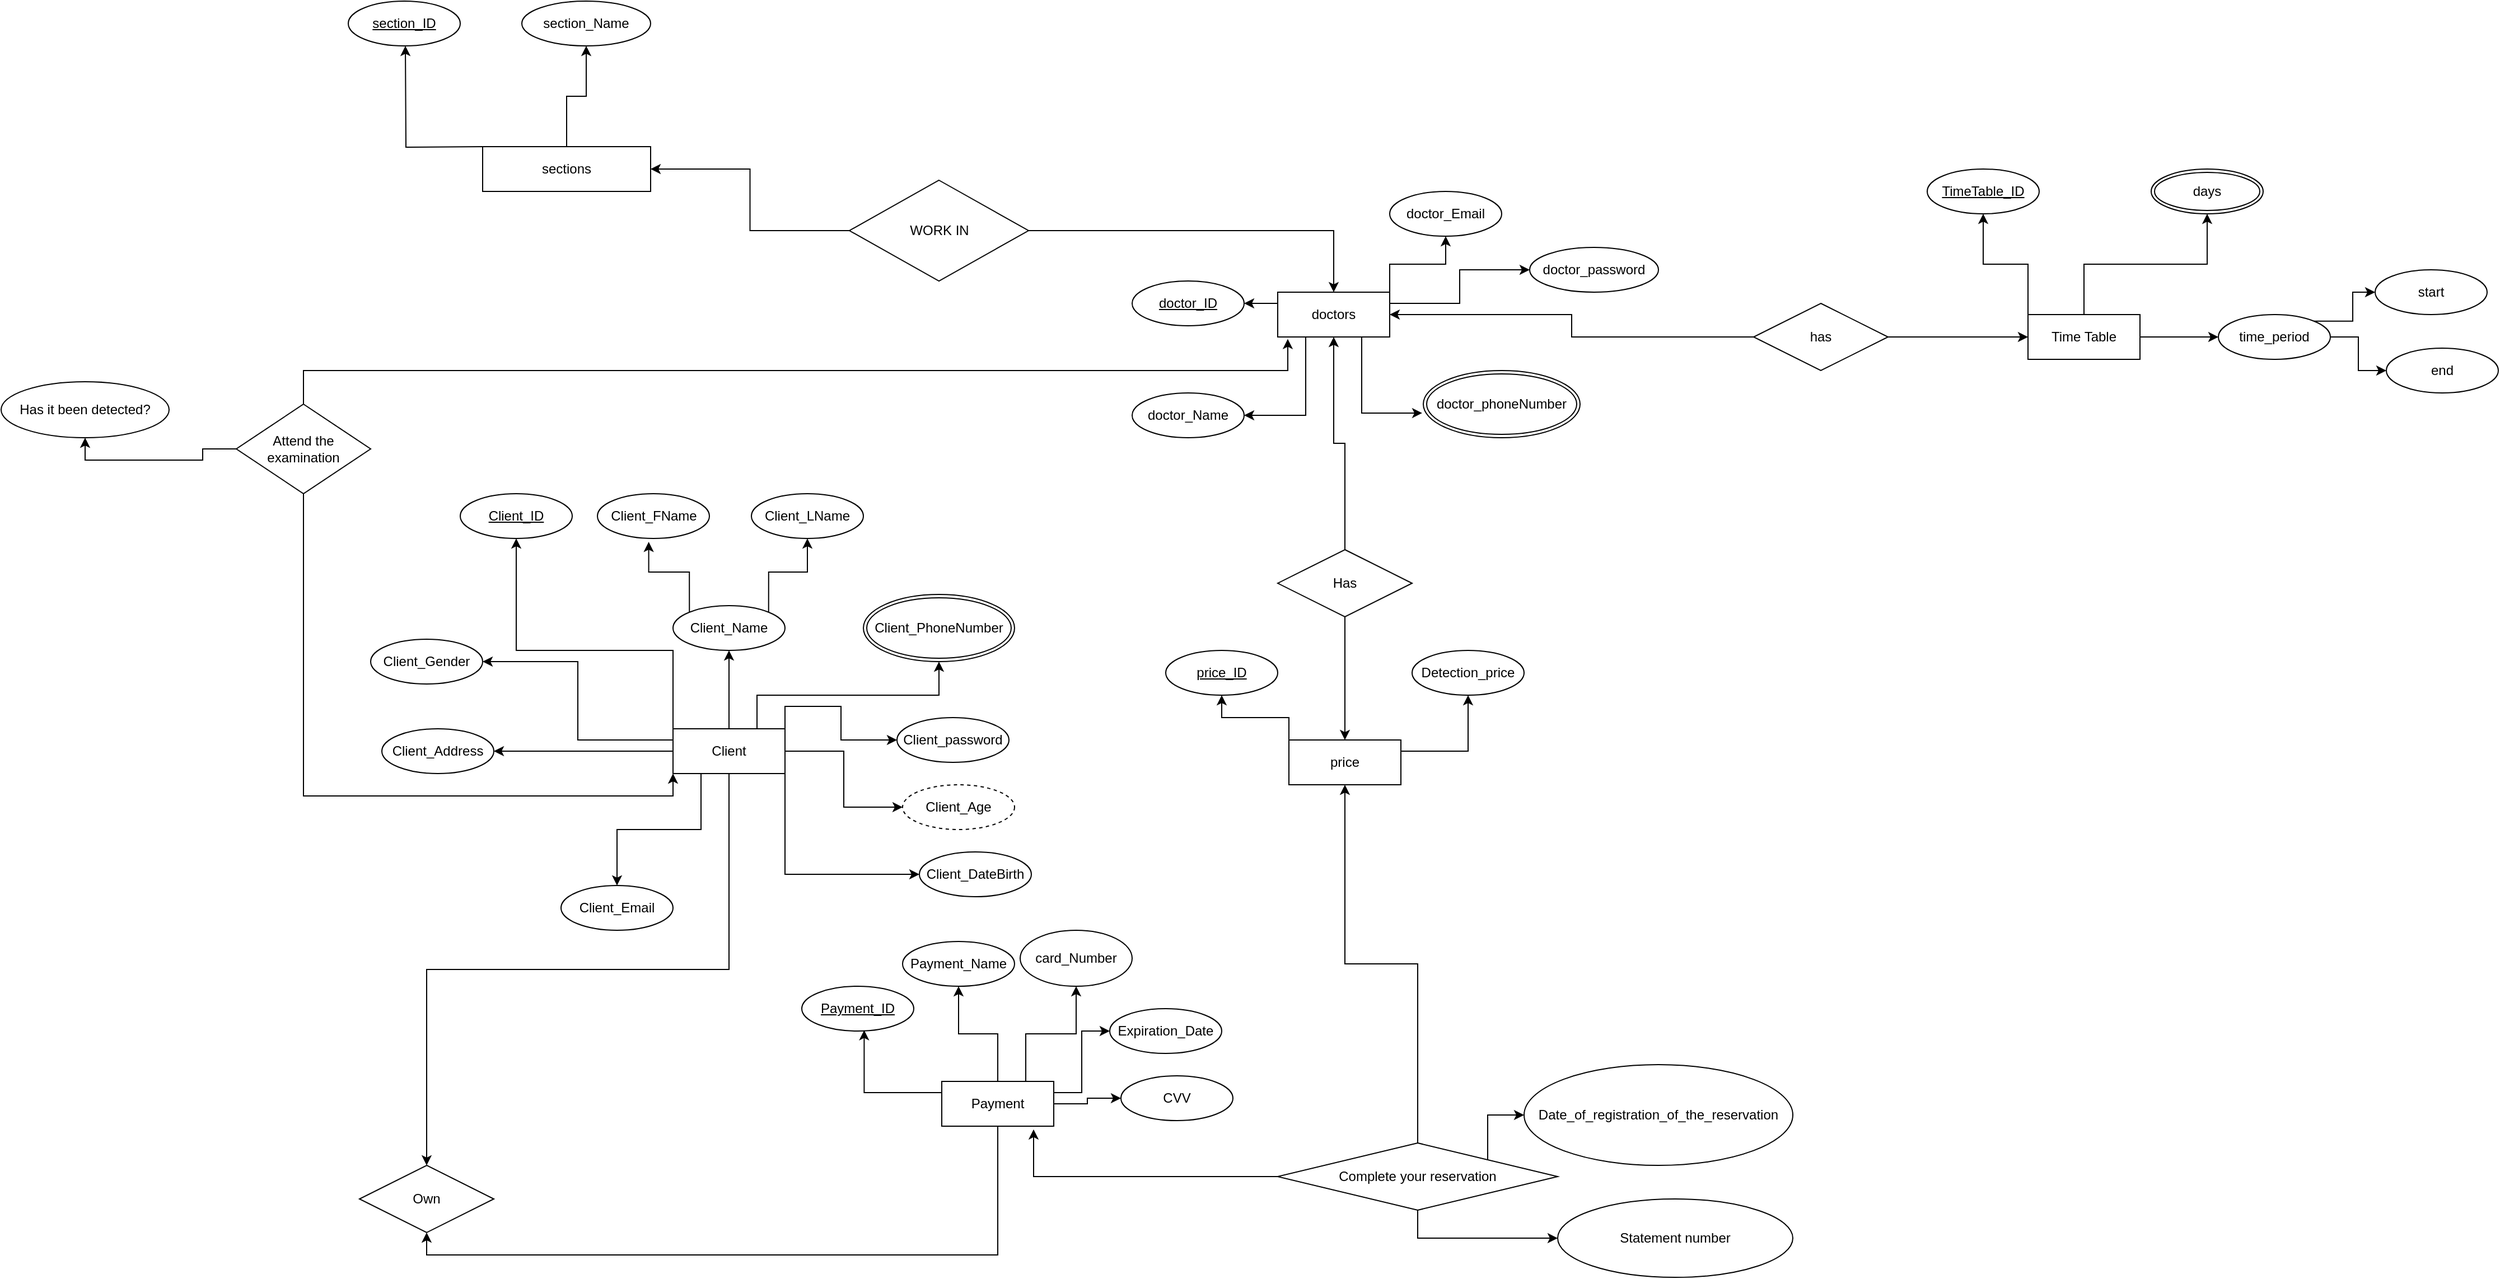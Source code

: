 <mxfile version="24.2.5" type="device" pages="2">
  <diagram id="R2lEEEUBdFMjLlhIrx00" name="ERD">
    <mxGraphModel dx="1900" dy="1721" grid="1" gridSize="10" guides="1" tooltips="1" connect="1" arrows="1" fold="1" page="1" pageScale="1" pageWidth="850" pageHeight="1100" math="0" shadow="0" extFonts="Permanent Marker^https://fonts.googleapis.com/css?family=Permanent+Marker">
      <root>
        <mxCell id="0" />
        <mxCell id="1" parent="0" />
        <mxCell id="EAlAtCTKK3w7GRj5Af5P-4" style="edgeStyle=orthogonalEdgeStyle;rounded=0;orthogonalLoop=1;jettySize=auto;html=1;exitX=0;exitY=0;exitDx=0;exitDy=0;entryX=0.5;entryY=1;entryDx=0;entryDy=0;" parent="1" edge="1">
          <mxGeometry relative="1" as="geometry">
            <mxPoint x="81" y="60" as="sourcePoint" />
            <mxPoint x="11" y="-30" as="targetPoint" />
          </mxGeometry>
        </mxCell>
        <mxCell id="EAlAtCTKK3w7GRj5Af5P-6" style="edgeStyle=orthogonalEdgeStyle;rounded=0;orthogonalLoop=1;jettySize=auto;html=1;exitX=0.5;exitY=0;exitDx=0;exitDy=0;entryX=0.5;entryY=1;entryDx=0;entryDy=0;" parent="1" source="EAlAtCTKK3w7GRj5Af5P-1" target="EAlAtCTKK3w7GRj5Af5P-5" edge="1">
          <mxGeometry relative="1" as="geometry" />
        </mxCell>
        <mxCell id="EAlAtCTKK3w7GRj5Af5P-1" value="sections" style="whiteSpace=wrap;html=1;align=center;" parent="1" vertex="1">
          <mxGeometry x="80" y="60" width="150" height="40" as="geometry" />
        </mxCell>
        <mxCell id="EAlAtCTKK3w7GRj5Af5P-2" value="section_ID" style="ellipse;whiteSpace=wrap;html=1;align=center;fontStyle=4;" parent="1" vertex="1">
          <mxGeometry x="-40" y="-70" width="100" height="40" as="geometry" />
        </mxCell>
        <mxCell id="EAlAtCTKK3w7GRj5Af5P-5" value="section_Name" style="ellipse;whiteSpace=wrap;html=1;align=center;" parent="1" vertex="1">
          <mxGeometry x="115" y="-70" width="115" height="40" as="geometry" />
        </mxCell>
        <mxCell id="EAlAtCTKK3w7GRj5Af5P-16" style="edgeStyle=orthogonalEdgeStyle;rounded=0;orthogonalLoop=1;jettySize=auto;html=1;exitX=1;exitY=0;exitDx=0;exitDy=0;entryX=0.5;entryY=1;entryDx=0;entryDy=0;" parent="1" source="EAlAtCTKK3w7GRj5Af5P-7" target="EAlAtCTKK3w7GRj5Af5P-14" edge="1">
          <mxGeometry relative="1" as="geometry" />
        </mxCell>
        <mxCell id="EAlAtCTKK3w7GRj5Af5P-124" style="edgeStyle=orthogonalEdgeStyle;rounded=0;orthogonalLoop=1;jettySize=auto;html=1;exitX=0.25;exitY=1;exitDx=0;exitDy=0;entryX=1;entryY=0.5;entryDx=0;entryDy=0;" parent="1" source="EAlAtCTKK3w7GRj5Af5P-7" target="EAlAtCTKK3w7GRj5Af5P-10" edge="1">
          <mxGeometry relative="1" as="geometry" />
        </mxCell>
        <mxCell id="sDAawLN4QQ7aOkPrqrNX-11" style="edgeStyle=orthogonalEdgeStyle;rounded=0;orthogonalLoop=1;jettySize=auto;html=1;exitX=0;exitY=0.25;exitDx=0;exitDy=0;entryX=1;entryY=0.5;entryDx=0;entryDy=0;" parent="1" source="EAlAtCTKK3w7GRj5Af5P-7" target="EAlAtCTKK3w7GRj5Af5P-9" edge="1">
          <mxGeometry relative="1" as="geometry" />
        </mxCell>
        <mxCell id="sDAawLN4QQ7aOkPrqrNX-14" style="edgeStyle=orthogonalEdgeStyle;rounded=0;orthogonalLoop=1;jettySize=auto;html=1;exitX=1;exitY=0.25;exitDx=0;exitDy=0;entryX=0;entryY=0.5;entryDx=0;entryDy=0;" parent="1" source="EAlAtCTKK3w7GRj5Af5P-7" target="sDAawLN4QQ7aOkPrqrNX-13" edge="1">
          <mxGeometry relative="1" as="geometry" />
        </mxCell>
        <mxCell id="EAlAtCTKK3w7GRj5Af5P-7" value="doctors" style="whiteSpace=wrap;html=1;align=center;" parent="1" vertex="1">
          <mxGeometry x="790" y="190" width="100" height="40" as="geometry" />
        </mxCell>
        <mxCell id="EAlAtCTKK3w7GRj5Af5P-9" value="doctor_ID" style="ellipse;whiteSpace=wrap;html=1;align=center;fontStyle=4;" parent="1" vertex="1">
          <mxGeometry x="660" y="180" width="100" height="40" as="geometry" />
        </mxCell>
        <mxCell id="EAlAtCTKK3w7GRj5Af5P-10" value="doctor_Name" style="ellipse;whiteSpace=wrap;html=1;align=center;" parent="1" vertex="1">
          <mxGeometry x="660" y="280" width="100" height="40" as="geometry" />
        </mxCell>
        <mxCell id="EAlAtCTKK3w7GRj5Af5P-12" value="doctor_phoneNumber" style="ellipse;shape=doubleEllipse;margin=3;whiteSpace=wrap;html=1;align=center;" parent="1" vertex="1">
          <mxGeometry x="920" y="260" width="140" height="60" as="geometry" />
        </mxCell>
        <mxCell id="EAlAtCTKK3w7GRj5Af5P-14" value="doctor_Email" style="ellipse;whiteSpace=wrap;html=1;align=center;" parent="1" vertex="1">
          <mxGeometry x="890" y="100" width="100" height="40" as="geometry" />
        </mxCell>
        <mxCell id="EAlAtCTKK3w7GRj5Af5P-18" style="edgeStyle=orthogonalEdgeStyle;rounded=0;orthogonalLoop=1;jettySize=auto;html=1;exitX=0.75;exitY=1;exitDx=0;exitDy=0;entryX=-0.007;entryY=0.633;entryDx=0;entryDy=0;entryPerimeter=0;" parent="1" source="EAlAtCTKK3w7GRj5Af5P-7" target="EAlAtCTKK3w7GRj5Af5P-12" edge="1">
          <mxGeometry relative="1" as="geometry" />
        </mxCell>
        <mxCell id="EAlAtCTKK3w7GRj5Af5P-21" style="edgeStyle=orthogonalEdgeStyle;rounded=0;orthogonalLoop=1;jettySize=auto;html=1;" parent="1" source="EAlAtCTKK3w7GRj5Af5P-19" target="EAlAtCTKK3w7GRj5Af5P-7" edge="1">
          <mxGeometry relative="1" as="geometry" />
        </mxCell>
        <mxCell id="sDAawLN4QQ7aOkPrqrNX-12" style="edgeStyle=orthogonalEdgeStyle;rounded=0;orthogonalLoop=1;jettySize=auto;html=1;exitX=0;exitY=0.5;exitDx=0;exitDy=0;entryX=1;entryY=0.5;entryDx=0;entryDy=0;" parent="1" source="EAlAtCTKK3w7GRj5Af5P-19" target="EAlAtCTKK3w7GRj5Af5P-1" edge="1">
          <mxGeometry relative="1" as="geometry" />
        </mxCell>
        <mxCell id="EAlAtCTKK3w7GRj5Af5P-19" value="WORK IN" style="shape=rhombus;perimeter=rhombusPerimeter;whiteSpace=wrap;html=1;align=center;" parent="1" vertex="1">
          <mxGeometry x="407.5" y="90" width="160" height="90" as="geometry" />
        </mxCell>
        <mxCell id="EAlAtCTKK3w7GRj5Af5P-24" style="edgeStyle=orthogonalEdgeStyle;rounded=0;orthogonalLoop=1;jettySize=auto;html=1;exitX=0;exitY=0;exitDx=0;exitDy=0;entryX=0.5;entryY=1;entryDx=0;entryDy=0;" parent="1" source="EAlAtCTKK3w7GRj5Af5P-22" target="EAlAtCTKK3w7GRj5Af5P-23" edge="1">
          <mxGeometry relative="1" as="geometry" />
        </mxCell>
        <mxCell id="EAlAtCTKK3w7GRj5Af5P-26" style="edgeStyle=orthogonalEdgeStyle;rounded=0;orthogonalLoop=1;jettySize=auto;html=1;exitX=1;exitY=0.25;exitDx=0;exitDy=0;" parent="1" source="EAlAtCTKK3w7GRj5Af5P-22" target="EAlAtCTKK3w7GRj5Af5P-25" edge="1">
          <mxGeometry relative="1" as="geometry" />
        </mxCell>
        <mxCell id="EAlAtCTKK3w7GRj5Af5P-22" value="price" style="whiteSpace=wrap;html=1;align=center;" parent="1" vertex="1">
          <mxGeometry x="800" y="590" width="100" height="40" as="geometry" />
        </mxCell>
        <mxCell id="EAlAtCTKK3w7GRj5Af5P-23" value="price_ID" style="ellipse;whiteSpace=wrap;html=1;align=center;fontStyle=4;" parent="1" vertex="1">
          <mxGeometry x="690" y="510" width="100" height="40" as="geometry" />
        </mxCell>
        <mxCell id="EAlAtCTKK3w7GRj5Af5P-25" value="Detection_price" style="ellipse;whiteSpace=wrap;html=1;align=center;" parent="1" vertex="1">
          <mxGeometry x="910" y="510" width="100" height="40" as="geometry" />
        </mxCell>
        <mxCell id="EAlAtCTKK3w7GRj5Af5P-29" style="edgeStyle=orthogonalEdgeStyle;rounded=0;orthogonalLoop=1;jettySize=auto;html=1;exitX=0.5;exitY=0;exitDx=0;exitDy=0;" parent="1" source="EAlAtCTKK3w7GRj5Af5P-27" target="EAlAtCTKK3w7GRj5Af5P-7" edge="1">
          <mxGeometry relative="1" as="geometry" />
        </mxCell>
        <mxCell id="EAlAtCTKK3w7GRj5Af5P-30" style="edgeStyle=orthogonalEdgeStyle;rounded=0;orthogonalLoop=1;jettySize=auto;html=1;exitX=0.5;exitY=1;exitDx=0;exitDy=0;entryX=0.5;entryY=0;entryDx=0;entryDy=0;" parent="1" source="EAlAtCTKK3w7GRj5Af5P-27" target="EAlAtCTKK3w7GRj5Af5P-22" edge="1">
          <mxGeometry relative="1" as="geometry" />
        </mxCell>
        <mxCell id="EAlAtCTKK3w7GRj5Af5P-27" value="Has" style="shape=rhombus;perimeter=rhombusPerimeter;whiteSpace=wrap;html=1;align=center;" parent="1" vertex="1">
          <mxGeometry x="790" y="420" width="120" height="60" as="geometry" />
        </mxCell>
        <mxCell id="EAlAtCTKK3w7GRj5Af5P-36" style="edgeStyle=orthogonalEdgeStyle;rounded=0;orthogonalLoop=1;jettySize=auto;html=1;exitX=0;exitY=0;exitDx=0;exitDy=0;entryX=0.5;entryY=1;entryDx=0;entryDy=0;" parent="1" source="EAlAtCTKK3w7GRj5Af5P-31" target="EAlAtCTKK3w7GRj5Af5P-35" edge="1">
          <mxGeometry relative="1" as="geometry" />
        </mxCell>
        <mxCell id="EAlAtCTKK3w7GRj5Af5P-39" style="edgeStyle=orthogonalEdgeStyle;rounded=0;orthogonalLoop=1;jettySize=auto;html=1;exitX=0.5;exitY=0;exitDx=0;exitDy=0;entryX=0.5;entryY=1;entryDx=0;entryDy=0;" parent="1" source="EAlAtCTKK3w7GRj5Af5P-31" target="EAlAtCTKK3w7GRj5Af5P-38" edge="1">
          <mxGeometry relative="1" as="geometry" />
        </mxCell>
        <mxCell id="EAlAtCTKK3w7GRj5Af5P-41" style="edgeStyle=orthogonalEdgeStyle;rounded=0;orthogonalLoop=1;jettySize=auto;html=1;exitX=1;exitY=0.5;exitDx=0;exitDy=0;" parent="1" source="EAlAtCTKK3w7GRj5Af5P-31" edge="1">
          <mxGeometry relative="1" as="geometry">
            <mxPoint x="1630" y="230" as="targetPoint" />
          </mxGeometry>
        </mxCell>
        <mxCell id="EAlAtCTKK3w7GRj5Af5P-31" value="Time Table" style="whiteSpace=wrap;html=1;align=center;" parent="1" vertex="1">
          <mxGeometry x="1460" y="210" width="100" height="40" as="geometry" />
        </mxCell>
        <mxCell id="EAlAtCTKK3w7GRj5Af5P-33" style="edgeStyle=orthogonalEdgeStyle;rounded=0;orthogonalLoop=1;jettySize=auto;html=1;" parent="1" source="EAlAtCTKK3w7GRj5Af5P-32" target="EAlAtCTKK3w7GRj5Af5P-7" edge="1">
          <mxGeometry relative="1" as="geometry" />
        </mxCell>
        <mxCell id="EAlAtCTKK3w7GRj5Af5P-34" style="edgeStyle=orthogonalEdgeStyle;rounded=0;orthogonalLoop=1;jettySize=auto;html=1;exitX=1;exitY=0.5;exitDx=0;exitDy=0;entryX=0;entryY=0.5;entryDx=0;entryDy=0;" parent="1" source="EAlAtCTKK3w7GRj5Af5P-32" target="EAlAtCTKK3w7GRj5Af5P-31" edge="1">
          <mxGeometry relative="1" as="geometry" />
        </mxCell>
        <mxCell id="EAlAtCTKK3w7GRj5Af5P-32" value="has" style="shape=rhombus;perimeter=rhombusPerimeter;whiteSpace=wrap;html=1;align=center;" parent="1" vertex="1">
          <mxGeometry x="1215" y="200" width="120" height="60" as="geometry" />
        </mxCell>
        <mxCell id="EAlAtCTKK3w7GRj5Af5P-35" value="TimeTable_ID" style="ellipse;whiteSpace=wrap;html=1;align=center;fontStyle=4;" parent="1" vertex="1">
          <mxGeometry x="1370" y="80" width="100" height="40" as="geometry" />
        </mxCell>
        <mxCell id="EAlAtCTKK3w7GRj5Af5P-38" value="days" style="ellipse;shape=doubleEllipse;margin=3;whiteSpace=wrap;html=1;align=center;" parent="1" vertex="1">
          <mxGeometry x="1570" y="80" width="100" height="40" as="geometry" />
        </mxCell>
        <mxCell id="EAlAtCTKK3w7GRj5Af5P-45" style="edgeStyle=orthogonalEdgeStyle;rounded=0;orthogonalLoop=1;jettySize=auto;html=1;exitX=1;exitY=0;exitDx=0;exitDy=0;entryX=0;entryY=0.5;entryDx=0;entryDy=0;" parent="1" source="EAlAtCTKK3w7GRj5Af5P-42" target="EAlAtCTKK3w7GRj5Af5P-43" edge="1">
          <mxGeometry relative="1" as="geometry" />
        </mxCell>
        <mxCell id="EAlAtCTKK3w7GRj5Af5P-46" style="edgeStyle=orthogonalEdgeStyle;rounded=0;orthogonalLoop=1;jettySize=auto;html=1;entryX=0;entryY=0.5;entryDx=0;entryDy=0;" parent="1" source="EAlAtCTKK3w7GRj5Af5P-42" target="EAlAtCTKK3w7GRj5Af5P-44" edge="1">
          <mxGeometry relative="1" as="geometry" />
        </mxCell>
        <mxCell id="EAlAtCTKK3w7GRj5Af5P-42" value="&lt;span lang=&quot;en&quot; class=&quot;HwtZe&quot;&gt;time_period&lt;/span&gt;" style="ellipse;whiteSpace=wrap;html=1;align=center;" parent="1" vertex="1">
          <mxGeometry x="1630" y="210" width="100" height="40" as="geometry" />
        </mxCell>
        <mxCell id="EAlAtCTKK3w7GRj5Af5P-43" value="start" style="ellipse;whiteSpace=wrap;html=1;align=center;" parent="1" vertex="1">
          <mxGeometry x="1770" y="170" width="100" height="40" as="geometry" />
        </mxCell>
        <mxCell id="EAlAtCTKK3w7GRj5Af5P-44" value="end" style="ellipse;whiteSpace=wrap;html=1;align=center;" parent="1" vertex="1">
          <mxGeometry x="1780" y="240" width="100" height="40" as="geometry" />
        </mxCell>
        <mxCell id="EAlAtCTKK3w7GRj5Af5P-57" style="edgeStyle=orthogonalEdgeStyle;rounded=0;orthogonalLoop=1;jettySize=auto;html=1;exitX=1;exitY=0;exitDx=0;exitDy=0;" parent="1" source="EAlAtCTKK3w7GRj5Af5P-47" edge="1">
          <mxGeometry relative="1" as="geometry">
            <mxPoint x="590" y="894.833" as="targetPoint" />
          </mxGeometry>
        </mxCell>
        <mxCell id="EAlAtCTKK3w7GRj5Af5P-102" style="edgeStyle=orthogonalEdgeStyle;rounded=0;orthogonalLoop=1;jettySize=auto;html=1;exitX=0.5;exitY=1;exitDx=0;exitDy=0;" parent="1" source="EAlAtCTKK3w7GRj5Af5P-47" edge="1">
          <mxGeometry relative="1" as="geometry">
            <mxPoint x="540.31" y="935.069" as="targetPoint" />
          </mxGeometry>
        </mxCell>
        <mxCell id="EAlAtCTKK3w7GRj5Af5P-104" style="edgeStyle=orthogonalEdgeStyle;rounded=0;orthogonalLoop=1;jettySize=auto;html=1;exitX=0.5;exitY=1;exitDx=0;exitDy=0;entryX=0.5;entryY=1;entryDx=0;entryDy=0;" parent="1" source="EAlAtCTKK3w7GRj5Af5P-47" target="EAlAtCTKK3w7GRj5Af5P-98" edge="1">
          <mxGeometry relative="1" as="geometry" />
        </mxCell>
        <mxCell id="EAlAtCTKK3w7GRj5Af5P-119" style="edgeStyle=orthogonalEdgeStyle;rounded=0;orthogonalLoop=1;jettySize=auto;html=1;exitX=1;exitY=0.5;exitDx=0;exitDy=0;entryX=0;entryY=0.5;entryDx=0;entryDy=0;" parent="1" source="EAlAtCTKK3w7GRj5Af5P-47" target="EAlAtCTKK3w7GRj5Af5P-56" edge="1">
          <mxGeometry relative="1" as="geometry" />
        </mxCell>
        <mxCell id="EAlAtCTKK3w7GRj5Af5P-120" style="edgeStyle=orthogonalEdgeStyle;rounded=0;orthogonalLoop=1;jettySize=auto;html=1;exitX=1;exitY=0.25;exitDx=0;exitDy=0;entryX=0;entryY=0.5;entryDx=0;entryDy=0;" parent="1" source="EAlAtCTKK3w7GRj5Af5P-47" target="EAlAtCTKK3w7GRj5Af5P-55" edge="1">
          <mxGeometry relative="1" as="geometry" />
        </mxCell>
        <mxCell id="EAlAtCTKK3w7GRj5Af5P-121" style="edgeStyle=orthogonalEdgeStyle;rounded=0;orthogonalLoop=1;jettySize=auto;html=1;exitX=0.75;exitY=0;exitDx=0;exitDy=0;" parent="1" source="EAlAtCTKK3w7GRj5Af5P-47" target="EAlAtCTKK3w7GRj5Af5P-53" edge="1">
          <mxGeometry relative="1" as="geometry" />
        </mxCell>
        <mxCell id="EAlAtCTKK3w7GRj5Af5P-122" style="edgeStyle=orthogonalEdgeStyle;rounded=0;orthogonalLoop=1;jettySize=auto;html=1;exitX=0.5;exitY=0;exitDx=0;exitDy=0;entryX=0.5;entryY=1;entryDx=0;entryDy=0;" parent="1" source="EAlAtCTKK3w7GRj5Af5P-47" target="EAlAtCTKK3w7GRj5Af5P-51" edge="1">
          <mxGeometry relative="1" as="geometry" />
        </mxCell>
        <mxCell id="EAlAtCTKK3w7GRj5Af5P-47" value="Payment" style="whiteSpace=wrap;html=1;align=center;" parent="1" vertex="1">
          <mxGeometry x="490" y="895" width="100" height="40" as="geometry" />
        </mxCell>
        <mxCell id="EAlAtCTKK3w7GRj5Af5P-48" value="Payment_ID" style="ellipse;whiteSpace=wrap;html=1;align=center;fontStyle=4;" parent="1" vertex="1">
          <mxGeometry x="365" y="810" width="100" height="40" as="geometry" />
        </mxCell>
        <mxCell id="EAlAtCTKK3w7GRj5Af5P-51" value="Payment_Name" style="ellipse;whiteSpace=wrap;html=1;align=center;" parent="1" vertex="1">
          <mxGeometry x="455" y="770" width="100" height="40" as="geometry" />
        </mxCell>
        <mxCell id="EAlAtCTKK3w7GRj5Af5P-53" value="card_Number" style="ellipse;whiteSpace=wrap;html=1;align=center;" parent="1" vertex="1">
          <mxGeometry x="560" y="760" width="100" height="50" as="geometry" />
        </mxCell>
        <mxCell id="EAlAtCTKK3w7GRj5Af5P-55" value="Expiration_Date" style="ellipse;whiteSpace=wrap;html=1;align=center;" parent="1" vertex="1">
          <mxGeometry x="640" y="830" width="100" height="40" as="geometry" />
        </mxCell>
        <mxCell id="EAlAtCTKK3w7GRj5Af5P-56" value="CVV" style="ellipse;whiteSpace=wrap;html=1;align=center;" parent="1" vertex="1">
          <mxGeometry x="650" y="890" width="100" height="40" as="geometry" />
        </mxCell>
        <mxCell id="EAlAtCTKK3w7GRj5Af5P-72" style="edgeStyle=orthogonalEdgeStyle;rounded=0;orthogonalLoop=1;jettySize=auto;html=1;entryX=0.5;entryY=1;entryDx=0;entryDy=0;" parent="1" source="EAlAtCTKK3w7GRj5Af5P-63" target="EAlAtCTKK3w7GRj5Af5P-66" edge="1">
          <mxGeometry relative="1" as="geometry" />
        </mxCell>
        <mxCell id="EAlAtCTKK3w7GRj5Af5P-83" style="edgeStyle=orthogonalEdgeStyle;rounded=0;orthogonalLoop=1;jettySize=auto;html=1;exitX=0.75;exitY=0;exitDx=0;exitDy=0;entryX=0.5;entryY=1;entryDx=0;entryDy=0;" parent="1" source="EAlAtCTKK3w7GRj5Af5P-63" target="EAlAtCTKK3w7GRj5Af5P-75" edge="1">
          <mxGeometry relative="1" as="geometry" />
        </mxCell>
        <mxCell id="EAlAtCTKK3w7GRj5Af5P-84" style="edgeStyle=orthogonalEdgeStyle;rounded=0;orthogonalLoop=1;jettySize=auto;html=1;exitX=1;exitY=0;exitDx=0;exitDy=0;" parent="1" source="EAlAtCTKK3w7GRj5Af5P-63" target="EAlAtCTKK3w7GRj5Af5P-81" edge="1">
          <mxGeometry relative="1" as="geometry" />
        </mxCell>
        <mxCell id="EAlAtCTKK3w7GRj5Af5P-87" style="edgeStyle=orthogonalEdgeStyle;rounded=0;orthogonalLoop=1;jettySize=auto;html=1;exitX=1;exitY=0.5;exitDx=0;exitDy=0;entryX=0;entryY=0.5;entryDx=0;entryDy=0;" parent="1" source="EAlAtCTKK3w7GRj5Af5P-63" target="EAlAtCTKK3w7GRj5Af5P-85" edge="1">
          <mxGeometry relative="1" as="geometry" />
        </mxCell>
        <mxCell id="EAlAtCTKK3w7GRj5Af5P-89" style="edgeStyle=orthogonalEdgeStyle;rounded=0;orthogonalLoop=1;jettySize=auto;html=1;exitX=1;exitY=1;exitDx=0;exitDy=0;" parent="1" source="EAlAtCTKK3w7GRj5Af5P-63" target="EAlAtCTKK3w7GRj5Af5P-88" edge="1">
          <mxGeometry relative="1" as="geometry">
            <Array as="points">
              <mxPoint x="350" y="710" />
            </Array>
          </mxGeometry>
        </mxCell>
        <mxCell id="EAlAtCTKK3w7GRj5Af5P-92" style="edgeStyle=orthogonalEdgeStyle;rounded=0;orthogonalLoop=1;jettySize=auto;html=1;exitX=0;exitY=1;exitDx=0;exitDy=0;" parent="1" source="EAlAtCTKK3w7GRj5Af5P-63" edge="1">
          <mxGeometry relative="1" as="geometry">
            <mxPoint x="250.31" y="620.241" as="targetPoint" />
          </mxGeometry>
        </mxCell>
        <mxCell id="EAlAtCTKK3w7GRj5Af5P-94" style="edgeStyle=orthogonalEdgeStyle;rounded=0;orthogonalLoop=1;jettySize=auto;html=1;exitX=0;exitY=0;exitDx=0;exitDy=0;entryX=0.5;entryY=1;entryDx=0;entryDy=0;" parent="1" source="EAlAtCTKK3w7GRj5Af5P-63" target="EAlAtCTKK3w7GRj5Af5P-64" edge="1">
          <mxGeometry relative="1" as="geometry">
            <Array as="points">
              <mxPoint x="250" y="510" />
              <mxPoint x="110" y="510" />
            </Array>
          </mxGeometry>
        </mxCell>
        <mxCell id="EAlAtCTKK3w7GRj5Af5P-95" style="edgeStyle=orthogonalEdgeStyle;rounded=0;orthogonalLoop=1;jettySize=auto;html=1;exitX=0;exitY=0.25;exitDx=0;exitDy=0;entryX=1;entryY=0.5;entryDx=0;entryDy=0;" parent="1" source="EAlAtCTKK3w7GRj5Af5P-63" target="EAlAtCTKK3w7GRj5Af5P-90" edge="1">
          <mxGeometry relative="1" as="geometry" />
        </mxCell>
        <mxCell id="EAlAtCTKK3w7GRj5Af5P-97" style="edgeStyle=orthogonalEdgeStyle;rounded=0;orthogonalLoop=1;jettySize=auto;html=1;exitX=0;exitY=0.5;exitDx=0;exitDy=0;" parent="1" source="EAlAtCTKK3w7GRj5Af5P-63" target="EAlAtCTKK3w7GRj5Af5P-96" edge="1">
          <mxGeometry relative="1" as="geometry" />
        </mxCell>
        <mxCell id="EAlAtCTKK3w7GRj5Af5P-99" style="edgeStyle=orthogonalEdgeStyle;rounded=0;orthogonalLoop=1;jettySize=auto;html=1;exitX=0.5;exitY=1;exitDx=0;exitDy=0;" parent="1" source="EAlAtCTKK3w7GRj5Af5P-63" target="EAlAtCTKK3w7GRj5Af5P-98" edge="1">
          <mxGeometry relative="1" as="geometry" />
        </mxCell>
        <mxCell id="sDAawLN4QQ7aOkPrqrNX-9" style="edgeStyle=orthogonalEdgeStyle;rounded=0;orthogonalLoop=1;jettySize=auto;html=1;exitX=0.25;exitY=1;exitDx=0;exitDy=0;entryX=0.5;entryY=0;entryDx=0;entryDy=0;" parent="1" source="EAlAtCTKK3w7GRj5Af5P-63" target="EAlAtCTKK3w7GRj5Af5P-105" edge="1">
          <mxGeometry relative="1" as="geometry" />
        </mxCell>
        <mxCell id="EAlAtCTKK3w7GRj5Af5P-63" value="Client" style="whiteSpace=wrap;html=1;align=center;" parent="1" vertex="1">
          <mxGeometry x="250" y="580" width="100" height="40" as="geometry" />
        </mxCell>
        <mxCell id="EAlAtCTKK3w7GRj5Af5P-64" value="Client_ID" style="ellipse;whiteSpace=wrap;html=1;align=center;fontStyle=4;" parent="1" vertex="1">
          <mxGeometry x="60" y="370" width="100" height="40" as="geometry" />
        </mxCell>
        <mxCell id="EAlAtCTKK3w7GRj5Af5P-73" style="edgeStyle=orthogonalEdgeStyle;rounded=0;orthogonalLoop=1;jettySize=auto;html=1;exitX=1;exitY=0;exitDx=0;exitDy=0;entryX=0.5;entryY=1;entryDx=0;entryDy=0;" parent="1" source="EAlAtCTKK3w7GRj5Af5P-66" target="EAlAtCTKK3w7GRj5Af5P-68" edge="1">
          <mxGeometry relative="1" as="geometry" />
        </mxCell>
        <mxCell id="EAlAtCTKK3w7GRj5Af5P-66" value="Client_Name" style="ellipse;whiteSpace=wrap;html=1;align=center;" parent="1" vertex="1">
          <mxGeometry x="250" y="470" width="100" height="40" as="geometry" />
        </mxCell>
        <mxCell id="EAlAtCTKK3w7GRj5Af5P-67" value="Client_FName" style="ellipse;whiteSpace=wrap;html=1;align=center;" parent="1" vertex="1">
          <mxGeometry x="182.5" y="370" width="100" height="40" as="geometry" />
        </mxCell>
        <mxCell id="EAlAtCTKK3w7GRj5Af5P-68" value="Client_LName" style="ellipse;whiteSpace=wrap;html=1;align=center;" parent="1" vertex="1">
          <mxGeometry x="320" y="370" width="100" height="40" as="geometry" />
        </mxCell>
        <mxCell id="EAlAtCTKK3w7GRj5Af5P-74" style="edgeStyle=orthogonalEdgeStyle;rounded=0;orthogonalLoop=1;jettySize=auto;html=1;exitX=0;exitY=0;exitDx=0;exitDy=0;entryX=0.458;entryY=1.075;entryDx=0;entryDy=0;entryPerimeter=0;" parent="1" source="EAlAtCTKK3w7GRj5Af5P-66" target="EAlAtCTKK3w7GRj5Af5P-67" edge="1">
          <mxGeometry relative="1" as="geometry" />
        </mxCell>
        <mxCell id="EAlAtCTKK3w7GRj5Af5P-75" value="Client_PhoneNumber" style="ellipse;shape=doubleEllipse;margin=3;whiteSpace=wrap;html=1;align=center;" parent="1" vertex="1">
          <mxGeometry x="420" y="460" width="135" height="60" as="geometry" />
        </mxCell>
        <mxCell id="EAlAtCTKK3w7GRj5Af5P-81" value="Client_password" style="ellipse;whiteSpace=wrap;html=1;align=center;" parent="1" vertex="1">
          <mxGeometry x="450" y="570" width="100" height="40" as="geometry" />
        </mxCell>
        <mxCell id="EAlAtCTKK3w7GRj5Af5P-85" value="Client_Age" style="ellipse;whiteSpace=wrap;html=1;align=center;dashed=1;" parent="1" vertex="1">
          <mxGeometry x="455" y="630" width="100" height="40" as="geometry" />
        </mxCell>
        <mxCell id="EAlAtCTKK3w7GRj5Af5P-88" value="Client_DateBirth" style="ellipse;whiteSpace=wrap;html=1;align=center;" parent="1" vertex="1">
          <mxGeometry x="470" y="690" width="100" height="40" as="geometry" />
        </mxCell>
        <mxCell id="EAlAtCTKK3w7GRj5Af5P-90" value="Client_Gender" style="ellipse;whiteSpace=wrap;html=1;align=center;" parent="1" vertex="1">
          <mxGeometry x="-20" y="500" width="100" height="40" as="geometry" />
        </mxCell>
        <mxCell id="EAlAtCTKK3w7GRj5Af5P-96" value="Client_Address" style="ellipse;whiteSpace=wrap;html=1;align=center;" parent="1" vertex="1">
          <mxGeometry x="-10" y="580" width="100" height="40" as="geometry" />
        </mxCell>
        <mxCell id="EAlAtCTKK3w7GRj5Af5P-98" value="Own" style="shape=rhombus;perimeter=rhombusPerimeter;whiteSpace=wrap;html=1;align=center;" parent="1" vertex="1">
          <mxGeometry x="-30" y="970" width="120" height="60" as="geometry" />
        </mxCell>
        <mxCell id="EAlAtCTKK3w7GRj5Af5P-105" value="Client_Email" style="ellipse;whiteSpace=wrap;html=1;align=center;" parent="1" vertex="1">
          <mxGeometry x="150" y="720" width="100" height="40" as="geometry" />
        </mxCell>
        <mxCell id="EAlAtCTKK3w7GRj5Af5P-109" style="edgeStyle=orthogonalEdgeStyle;rounded=0;orthogonalLoop=1;jettySize=auto;html=1;entryX=0.5;entryY=1;entryDx=0;entryDy=0;" parent="1" source="EAlAtCTKK3w7GRj5Af5P-107" target="EAlAtCTKK3w7GRj5Af5P-22" edge="1">
          <mxGeometry relative="1" as="geometry" />
        </mxCell>
        <mxCell id="sDAawLN4QQ7aOkPrqrNX-2" style="edgeStyle=orthogonalEdgeStyle;rounded=0;orthogonalLoop=1;jettySize=auto;html=1;exitX=1;exitY=0;exitDx=0;exitDy=0;entryX=0;entryY=0.5;entryDx=0;entryDy=0;" parent="1" source="EAlAtCTKK3w7GRj5Af5P-107" target="sDAawLN4QQ7aOkPrqrNX-1" edge="1">
          <mxGeometry relative="1" as="geometry" />
        </mxCell>
        <mxCell id="QlPS9x58GNIWsW3GicwJ-2" style="edgeStyle=orthogonalEdgeStyle;rounded=0;orthogonalLoop=1;jettySize=auto;html=1;exitX=0.5;exitY=1;exitDx=0;exitDy=0;entryX=0;entryY=0.5;entryDx=0;entryDy=0;" parent="1" source="EAlAtCTKK3w7GRj5Af5P-107" target="QlPS9x58GNIWsW3GicwJ-1" edge="1">
          <mxGeometry relative="1" as="geometry" />
        </mxCell>
        <mxCell id="EAlAtCTKK3w7GRj5Af5P-107" value="Complete your reservation" style="shape=rhombus;perimeter=rhombusPerimeter;whiteSpace=wrap;html=1;align=center;" parent="1" vertex="1">
          <mxGeometry x="790" y="950" width="250" height="60" as="geometry" />
        </mxCell>
        <mxCell id="EAlAtCTKK3w7GRj5Af5P-108" style="edgeStyle=orthogonalEdgeStyle;rounded=0;orthogonalLoop=1;jettySize=auto;html=1;entryX=0.82;entryY=1.071;entryDx=0;entryDy=0;entryPerimeter=0;" parent="1" source="EAlAtCTKK3w7GRj5Af5P-107" target="EAlAtCTKK3w7GRj5Af5P-47" edge="1">
          <mxGeometry relative="1" as="geometry" />
        </mxCell>
        <mxCell id="EAlAtCTKK3w7GRj5Af5P-123" style="edgeStyle=orthogonalEdgeStyle;rounded=0;orthogonalLoop=1;jettySize=auto;html=1;exitX=0;exitY=0.25;exitDx=0;exitDy=0;entryX=0.557;entryY=0.98;entryDx=0;entryDy=0;entryPerimeter=0;" parent="1" source="EAlAtCTKK3w7GRj5Af5P-47" target="EAlAtCTKK3w7GRj5Af5P-48" edge="1">
          <mxGeometry relative="1" as="geometry" />
        </mxCell>
        <mxCell id="sDAawLN4QQ7aOkPrqrNX-1" value="Date_of_registration_of_the_reservation" style="ellipse;whiteSpace=wrap;html=1;align=center;" parent="1" vertex="1">
          <mxGeometry x="1010" y="880" width="240" height="90" as="geometry" />
        </mxCell>
        <mxCell id="q0TaqY34M9yLi7JLAnhp-2" style="edgeStyle=orthogonalEdgeStyle;rounded=0;orthogonalLoop=1;jettySize=auto;html=1;exitX=0.5;exitY=1;exitDx=0;exitDy=0;entryX=0;entryY=1;entryDx=0;entryDy=0;" parent="1" source="sDAawLN4QQ7aOkPrqrNX-3" target="EAlAtCTKK3w7GRj5Af5P-63" edge="1">
          <mxGeometry relative="1" as="geometry">
            <Array as="points">
              <mxPoint x="-80" y="640" />
              <mxPoint x="250" y="640" />
            </Array>
          </mxGeometry>
        </mxCell>
        <mxCell id="q0TaqY34M9yLi7JLAnhp-4" style="edgeStyle=orthogonalEdgeStyle;rounded=0;orthogonalLoop=1;jettySize=auto;html=1;exitX=0;exitY=0.5;exitDx=0;exitDy=0;entryX=0.5;entryY=1;entryDx=0;entryDy=0;" parent="1" source="sDAawLN4QQ7aOkPrqrNX-3" target="q0TaqY34M9yLi7JLAnhp-3" edge="1">
          <mxGeometry relative="1" as="geometry" />
        </mxCell>
        <mxCell id="sDAawLN4QQ7aOkPrqrNX-3" value="Attend the examination" style="shape=rhombus;perimeter=rhombusPerimeter;whiteSpace=wrap;html=1;align=center;" parent="1" vertex="1">
          <mxGeometry x="-140" y="290" width="120" height="80" as="geometry" />
        </mxCell>
        <mxCell id="sDAawLN4QQ7aOkPrqrNX-13" value="doctor_password" style="ellipse;whiteSpace=wrap;html=1;align=center;" parent="1" vertex="1">
          <mxGeometry x="1015" y="150" width="115" height="40" as="geometry" />
        </mxCell>
        <mxCell id="q0TaqY34M9yLi7JLAnhp-1" style="edgeStyle=orthogonalEdgeStyle;rounded=0;orthogonalLoop=1;jettySize=auto;html=1;exitX=0.5;exitY=0;exitDx=0;exitDy=0;entryX=0.09;entryY=1.045;entryDx=0;entryDy=0;entryPerimeter=0;" parent="1" source="sDAawLN4QQ7aOkPrqrNX-3" target="EAlAtCTKK3w7GRj5Af5P-7" edge="1">
          <mxGeometry relative="1" as="geometry" />
        </mxCell>
        <mxCell id="q0TaqY34M9yLi7JLAnhp-3" value="Has it been detected?" style="ellipse;whiteSpace=wrap;html=1;align=center;" parent="1" vertex="1">
          <mxGeometry x="-350" y="270" width="150" height="50" as="geometry" />
        </mxCell>
        <mxCell id="QlPS9x58GNIWsW3GicwJ-1" value="&lt;span lang=&quot;en&quot; class=&quot;HwtZe&quot;&gt;Statement number&lt;/span&gt;" style="ellipse;whiteSpace=wrap;html=1;align=center;" parent="1" vertex="1">
          <mxGeometry x="1040" y="1000" width="210" height="70" as="geometry" />
        </mxCell>
      </root>
    </mxGraphModel>
  </diagram>
  <diagram id="kPtOCDcwYxpH1qYEHYGm" name="Schema">
    <mxGraphModel dx="1900" dy="1721" grid="1" gridSize="10" guides="1" tooltips="1" connect="1" arrows="1" fold="1" page="1" pageScale="1" pageWidth="850" pageHeight="1100" math="0" shadow="0">
      <root>
        <mxCell id="0" />
        <mxCell id="1" parent="0" />
        <mxCell id="SYLn0vxrz2iRZXKeJEDE-1" value="Client" style="shape=table;startSize=30;container=1;collapsible=1;childLayout=tableLayout;fixedRows=1;rowLines=0;fontStyle=1;align=center;resizeLast=1;html=1;" parent="1" vertex="1">
          <mxGeometry x="-40" y="-150" width="180" height="270" as="geometry">
            <mxRectangle x="90" y="170" width="70" height="30" as="alternateBounds" />
          </mxGeometry>
        </mxCell>
        <mxCell id="SYLn0vxrz2iRZXKeJEDE-2" value="" style="shape=tableRow;horizontal=0;startSize=0;swimlaneHead=0;swimlaneBody=0;fillColor=none;collapsible=0;dropTarget=0;points=[[0,0.5],[1,0.5]];portConstraint=eastwest;top=0;left=0;right=0;bottom=1;" parent="SYLn0vxrz2iRZXKeJEDE-1" vertex="1">
          <mxGeometry y="30" width="180" height="30" as="geometry" />
        </mxCell>
        <mxCell id="SYLn0vxrz2iRZXKeJEDE-3" value="PK" style="shape=partialRectangle;connectable=0;fillColor=none;top=0;left=0;bottom=0;right=0;fontStyle=1;overflow=hidden;whiteSpace=wrap;html=1;" parent="SYLn0vxrz2iRZXKeJEDE-2" vertex="1">
          <mxGeometry width="30" height="30" as="geometry">
            <mxRectangle width="30" height="30" as="alternateBounds" />
          </mxGeometry>
        </mxCell>
        <mxCell id="SYLn0vxrz2iRZXKeJEDE-4" value="Client_ID" style="shape=partialRectangle;connectable=0;fillColor=none;top=0;left=0;bottom=0;right=0;align=left;spacingLeft=6;fontStyle=5;overflow=hidden;whiteSpace=wrap;html=1;" parent="SYLn0vxrz2iRZXKeJEDE-2" vertex="1">
          <mxGeometry x="30" width="150" height="30" as="geometry">
            <mxRectangle width="150" height="30" as="alternateBounds" />
          </mxGeometry>
        </mxCell>
        <mxCell id="SYLn0vxrz2iRZXKeJEDE-5" value="" style="shape=tableRow;horizontal=0;startSize=0;swimlaneHead=0;swimlaneBody=0;fillColor=none;collapsible=0;dropTarget=0;points=[[0,0.5],[1,0.5]];portConstraint=eastwest;top=0;left=0;right=0;bottom=0;" parent="SYLn0vxrz2iRZXKeJEDE-1" vertex="1">
          <mxGeometry y="60" width="180" height="30" as="geometry" />
        </mxCell>
        <mxCell id="SYLn0vxrz2iRZXKeJEDE-6" value="" style="shape=partialRectangle;connectable=0;fillColor=none;top=0;left=0;bottom=0;right=0;editable=1;overflow=hidden;whiteSpace=wrap;html=1;" parent="SYLn0vxrz2iRZXKeJEDE-5" vertex="1">
          <mxGeometry width="30" height="30" as="geometry">
            <mxRectangle width="30" height="30" as="alternateBounds" />
          </mxGeometry>
        </mxCell>
        <mxCell id="SYLn0vxrz2iRZXKeJEDE-7" value="Client_FName" style="shape=partialRectangle;connectable=0;fillColor=none;top=0;left=0;bottom=0;right=0;align=left;spacingLeft=6;overflow=hidden;whiteSpace=wrap;html=1;" parent="SYLn0vxrz2iRZXKeJEDE-5" vertex="1">
          <mxGeometry x="30" width="150" height="30" as="geometry">
            <mxRectangle width="150" height="30" as="alternateBounds" />
          </mxGeometry>
        </mxCell>
        <mxCell id="SYLn0vxrz2iRZXKeJEDE-8" value="" style="shape=tableRow;horizontal=0;startSize=0;swimlaneHead=0;swimlaneBody=0;fillColor=none;collapsible=0;dropTarget=0;points=[[0,0.5],[1,0.5]];portConstraint=eastwest;top=0;left=0;right=0;bottom=0;" parent="SYLn0vxrz2iRZXKeJEDE-1" vertex="1">
          <mxGeometry y="90" width="180" height="30" as="geometry" />
        </mxCell>
        <mxCell id="SYLn0vxrz2iRZXKeJEDE-9" value="" style="shape=partialRectangle;connectable=0;fillColor=none;top=0;left=0;bottom=0;right=0;editable=1;overflow=hidden;whiteSpace=wrap;html=1;" parent="SYLn0vxrz2iRZXKeJEDE-8" vertex="1">
          <mxGeometry width="30" height="30" as="geometry">
            <mxRectangle width="30" height="30" as="alternateBounds" />
          </mxGeometry>
        </mxCell>
        <mxCell id="SYLn0vxrz2iRZXKeJEDE-10" value="Client_LName" style="shape=partialRectangle;connectable=0;fillColor=none;top=0;left=0;bottom=0;right=0;align=left;spacingLeft=6;overflow=hidden;whiteSpace=wrap;html=1;" parent="SYLn0vxrz2iRZXKeJEDE-8" vertex="1">
          <mxGeometry x="30" width="150" height="30" as="geometry">
            <mxRectangle width="150" height="30" as="alternateBounds" />
          </mxGeometry>
        </mxCell>
        <mxCell id="SYLn0vxrz2iRZXKeJEDE-11" value="" style="shape=tableRow;horizontal=0;startSize=0;swimlaneHead=0;swimlaneBody=0;fillColor=none;collapsible=0;dropTarget=0;points=[[0,0.5],[1,0.5]];portConstraint=eastwest;top=0;left=0;right=0;bottom=0;" parent="SYLn0vxrz2iRZXKeJEDE-1" vertex="1">
          <mxGeometry y="120" width="180" height="30" as="geometry" />
        </mxCell>
        <mxCell id="SYLn0vxrz2iRZXKeJEDE-12" value="" style="shape=partialRectangle;connectable=0;fillColor=none;top=0;left=0;bottom=0;right=0;editable=1;overflow=hidden;whiteSpace=wrap;html=1;" parent="SYLn0vxrz2iRZXKeJEDE-11" vertex="1">
          <mxGeometry width="30" height="30" as="geometry">
            <mxRectangle width="30" height="30" as="alternateBounds" />
          </mxGeometry>
        </mxCell>
        <mxCell id="SYLn0vxrz2iRZXKeJEDE-13" value="Client_Gender" style="shape=partialRectangle;connectable=0;fillColor=none;top=0;left=0;bottom=0;right=0;align=left;spacingLeft=6;overflow=hidden;whiteSpace=wrap;html=1;" parent="SYLn0vxrz2iRZXKeJEDE-11" vertex="1">
          <mxGeometry x="30" width="150" height="30" as="geometry">
            <mxRectangle width="150" height="30" as="alternateBounds" />
          </mxGeometry>
        </mxCell>
        <mxCell id="jnDKn9Uk1fo3gJ7thYk8-1" value="" style="shape=tableRow;horizontal=0;startSize=0;swimlaneHead=0;swimlaneBody=0;fillColor=none;collapsible=0;dropTarget=0;points=[[0,0.5],[1,0.5]];portConstraint=eastwest;top=0;left=0;right=0;bottom=0;" parent="SYLn0vxrz2iRZXKeJEDE-1" vertex="1">
          <mxGeometry y="150" width="180" height="30" as="geometry" />
        </mxCell>
        <mxCell id="jnDKn9Uk1fo3gJ7thYk8-2" value="" style="shape=partialRectangle;connectable=0;fillColor=none;top=0;left=0;bottom=0;right=0;editable=1;overflow=hidden;whiteSpace=wrap;html=1;" parent="jnDKn9Uk1fo3gJ7thYk8-1" vertex="1">
          <mxGeometry width="30" height="30" as="geometry">
            <mxRectangle width="30" height="30" as="alternateBounds" />
          </mxGeometry>
        </mxCell>
        <mxCell id="jnDKn9Uk1fo3gJ7thYk8-3" value="Client_Address" style="shape=partialRectangle;connectable=0;fillColor=none;top=0;left=0;bottom=0;right=0;align=left;spacingLeft=6;overflow=hidden;whiteSpace=wrap;html=1;" parent="jnDKn9Uk1fo3gJ7thYk8-1" vertex="1">
          <mxGeometry x="30" width="150" height="30" as="geometry">
            <mxRectangle width="150" height="30" as="alternateBounds" />
          </mxGeometry>
        </mxCell>
        <mxCell id="MHBVltSaYbqubItcg9EC-17" value="" style="shape=tableRow;horizontal=0;startSize=0;swimlaneHead=0;swimlaneBody=0;fillColor=none;collapsible=0;dropTarget=0;points=[[0,0.5],[1,0.5]];portConstraint=eastwest;top=0;left=0;right=0;bottom=0;" parent="SYLn0vxrz2iRZXKeJEDE-1" vertex="1">
          <mxGeometry y="180" width="180" height="30" as="geometry" />
        </mxCell>
        <mxCell id="MHBVltSaYbqubItcg9EC-18" value="" style="shape=partialRectangle;connectable=0;fillColor=none;top=0;left=0;bottom=0;right=0;editable=1;overflow=hidden;whiteSpace=wrap;html=1;" parent="MHBVltSaYbqubItcg9EC-17" vertex="1">
          <mxGeometry width="30" height="30" as="geometry">
            <mxRectangle width="30" height="30" as="alternateBounds" />
          </mxGeometry>
        </mxCell>
        <mxCell id="MHBVltSaYbqubItcg9EC-19" value="Client_Password" style="shape=partialRectangle;connectable=0;fillColor=none;top=0;left=0;bottom=0;right=0;align=left;spacingLeft=6;overflow=hidden;whiteSpace=wrap;html=1;" parent="MHBVltSaYbqubItcg9EC-17" vertex="1">
          <mxGeometry x="30" width="150" height="30" as="geometry">
            <mxRectangle width="150" height="30" as="alternateBounds" />
          </mxGeometry>
        </mxCell>
        <mxCell id="MHBVltSaYbqubItcg9EC-20" value="" style="shape=tableRow;horizontal=0;startSize=0;swimlaneHead=0;swimlaneBody=0;fillColor=none;collapsible=0;dropTarget=0;points=[[0,0.5],[1,0.5]];portConstraint=eastwest;top=0;left=0;right=0;bottom=0;" parent="SYLn0vxrz2iRZXKeJEDE-1" vertex="1">
          <mxGeometry y="210" width="180" height="30" as="geometry" />
        </mxCell>
        <mxCell id="MHBVltSaYbqubItcg9EC-21" value="" style="shape=partialRectangle;connectable=0;fillColor=none;top=0;left=0;bottom=0;right=0;editable=1;overflow=hidden;whiteSpace=wrap;html=1;" parent="MHBVltSaYbqubItcg9EC-20" vertex="1">
          <mxGeometry width="30" height="30" as="geometry">
            <mxRectangle width="30" height="30" as="alternateBounds" />
          </mxGeometry>
        </mxCell>
        <mxCell id="MHBVltSaYbqubItcg9EC-22" value="Client_DateBirth" style="shape=partialRectangle;connectable=0;fillColor=none;top=0;left=0;bottom=0;right=0;align=left;spacingLeft=6;overflow=hidden;whiteSpace=wrap;html=1;" parent="MHBVltSaYbqubItcg9EC-20" vertex="1">
          <mxGeometry x="30" width="150" height="30" as="geometry">
            <mxRectangle width="150" height="30" as="alternateBounds" />
          </mxGeometry>
        </mxCell>
        <mxCell id="MHBVltSaYbqubItcg9EC-23" value="" style="shape=tableRow;horizontal=0;startSize=0;swimlaneHead=0;swimlaneBody=0;fillColor=none;collapsible=0;dropTarget=0;points=[[0,0.5],[1,0.5]];portConstraint=eastwest;top=0;left=0;right=0;bottom=0;" parent="SYLn0vxrz2iRZXKeJEDE-1" vertex="1">
          <mxGeometry y="240" width="180" height="30" as="geometry" />
        </mxCell>
        <mxCell id="MHBVltSaYbqubItcg9EC-24" value="" style="shape=partialRectangle;connectable=0;fillColor=none;top=0;left=0;bottom=0;right=0;editable=1;overflow=hidden;whiteSpace=wrap;html=1;" parent="MHBVltSaYbqubItcg9EC-23" vertex="1">
          <mxGeometry width="30" height="30" as="geometry">
            <mxRectangle width="30" height="30" as="alternateBounds" />
          </mxGeometry>
        </mxCell>
        <mxCell id="MHBVltSaYbqubItcg9EC-25" value="Client_Email" style="shape=partialRectangle;connectable=0;fillColor=none;top=0;left=0;bottom=0;right=0;align=left;spacingLeft=6;overflow=hidden;whiteSpace=wrap;html=1;" parent="MHBVltSaYbqubItcg9EC-23" vertex="1">
          <mxGeometry x="30" width="150" height="30" as="geometry">
            <mxRectangle width="150" height="30" as="alternateBounds" />
          </mxGeometry>
        </mxCell>
        <mxCell id="7j9J3FDZwlaHfJEHfH9x-1" value="Client Of Phone Number" style="shape=table;startSize=30;container=1;collapsible=1;childLayout=tableLayout;fixedRows=1;rowLines=0;fontStyle=1;align=center;resizeLast=1;html=1;" parent="1" vertex="1">
          <mxGeometry x="320" y="-170" width="180" height="180" as="geometry" />
        </mxCell>
        <mxCell id="7j9J3FDZwlaHfJEHfH9x-2" value="" style="shape=tableRow;horizontal=0;startSize=0;swimlaneHead=0;swimlaneBody=0;fillColor=none;collapsible=0;dropTarget=0;points=[[0,0.5],[1,0.5]];portConstraint=eastwest;top=0;left=0;right=0;bottom=1;" parent="7j9J3FDZwlaHfJEHfH9x-1" vertex="1">
          <mxGeometry y="30" width="180" height="30" as="geometry" />
        </mxCell>
        <mxCell id="7j9J3FDZwlaHfJEHfH9x-3" value="PK" style="shape=partialRectangle;connectable=0;fillColor=none;top=0;left=0;bottom=0;right=0;fontStyle=1;overflow=hidden;whiteSpace=wrap;html=1;" parent="7j9J3FDZwlaHfJEHfH9x-2" vertex="1">
          <mxGeometry width="30" height="30" as="geometry">
            <mxRectangle width="30" height="30" as="alternateBounds" />
          </mxGeometry>
        </mxCell>
        <mxCell id="7j9J3FDZwlaHfJEHfH9x-4" value="Client_ID" style="shape=partialRectangle;connectable=0;fillColor=none;top=0;left=0;bottom=0;right=0;align=left;spacingLeft=6;fontStyle=5;overflow=hidden;whiteSpace=wrap;html=1;" parent="7j9J3FDZwlaHfJEHfH9x-2" vertex="1">
          <mxGeometry x="30" width="150" height="30" as="geometry">
            <mxRectangle width="150" height="30" as="alternateBounds" />
          </mxGeometry>
        </mxCell>
        <mxCell id="iIN6I1gnb0oj3cStlGjd-5" value="" style="shape=tableRow;horizontal=0;startSize=0;swimlaneHead=0;swimlaneBody=0;fillColor=none;collapsible=0;dropTarget=0;points=[[0,0.5],[1,0.5]];portConstraint=eastwest;top=0;left=0;right=0;bottom=1;" parent="7j9J3FDZwlaHfJEHfH9x-1" vertex="1">
          <mxGeometry y="60" width="180" height="30" as="geometry" />
        </mxCell>
        <mxCell id="iIN6I1gnb0oj3cStlGjd-6" value="PK" style="shape=partialRectangle;connectable=0;fillColor=none;top=0;left=0;bottom=0;right=0;fontStyle=1;overflow=hidden;whiteSpace=wrap;html=1;" parent="iIN6I1gnb0oj3cStlGjd-5" vertex="1">
          <mxGeometry width="30" height="30" as="geometry">
            <mxRectangle width="30" height="30" as="alternateBounds" />
          </mxGeometry>
        </mxCell>
        <mxCell id="iIN6I1gnb0oj3cStlGjd-7" value="Client_PhoneNumber" style="shape=partialRectangle;connectable=0;fillColor=none;top=0;left=0;bottom=0;right=0;align=left;spacingLeft=6;fontStyle=5;overflow=hidden;whiteSpace=wrap;html=1;" parent="iIN6I1gnb0oj3cStlGjd-5" vertex="1">
          <mxGeometry x="30" width="150" height="30" as="geometry">
            <mxRectangle width="150" height="30" as="alternateBounds" />
          </mxGeometry>
        </mxCell>
        <mxCell id="7j9J3FDZwlaHfJEHfH9x-5" value="" style="shape=tableRow;horizontal=0;startSize=0;swimlaneHead=0;swimlaneBody=0;fillColor=none;collapsible=0;dropTarget=0;points=[[0,0.5],[1,0.5]];portConstraint=eastwest;top=0;left=0;right=0;bottom=0;" parent="7j9J3FDZwlaHfJEHfH9x-1" vertex="1">
          <mxGeometry y="90" width="180" height="30" as="geometry" />
        </mxCell>
        <mxCell id="7j9J3FDZwlaHfJEHfH9x-6" value="" style="shape=partialRectangle;connectable=0;fillColor=none;top=0;left=0;bottom=0;right=0;editable=1;overflow=hidden;whiteSpace=wrap;html=1;" parent="7j9J3FDZwlaHfJEHfH9x-5" vertex="1">
          <mxGeometry width="30" height="30" as="geometry">
            <mxRectangle width="30" height="30" as="alternateBounds" />
          </mxGeometry>
        </mxCell>
        <mxCell id="7j9J3FDZwlaHfJEHfH9x-7" value="" style="shape=partialRectangle;connectable=0;fillColor=none;top=0;left=0;bottom=0;right=0;align=left;spacingLeft=6;overflow=hidden;whiteSpace=wrap;html=1;" parent="7j9J3FDZwlaHfJEHfH9x-5" vertex="1">
          <mxGeometry x="30" width="150" height="30" as="geometry">
            <mxRectangle width="150" height="30" as="alternateBounds" />
          </mxGeometry>
        </mxCell>
        <mxCell id="7j9J3FDZwlaHfJEHfH9x-8" value="" style="shape=tableRow;horizontal=0;startSize=0;swimlaneHead=0;swimlaneBody=0;fillColor=none;collapsible=0;dropTarget=0;points=[[0,0.5],[1,0.5]];portConstraint=eastwest;top=0;left=0;right=0;bottom=0;" parent="7j9J3FDZwlaHfJEHfH9x-1" vertex="1">
          <mxGeometry y="120" width="180" height="30" as="geometry" />
        </mxCell>
        <mxCell id="7j9J3FDZwlaHfJEHfH9x-9" value="" style="shape=partialRectangle;connectable=0;fillColor=none;top=0;left=0;bottom=0;right=0;editable=1;overflow=hidden;whiteSpace=wrap;html=1;" parent="7j9J3FDZwlaHfJEHfH9x-8" vertex="1">
          <mxGeometry width="30" height="30" as="geometry">
            <mxRectangle width="30" height="30" as="alternateBounds" />
          </mxGeometry>
        </mxCell>
        <mxCell id="7j9J3FDZwlaHfJEHfH9x-10" value="" style="shape=partialRectangle;connectable=0;fillColor=none;top=0;left=0;bottom=0;right=0;align=left;spacingLeft=6;overflow=hidden;whiteSpace=wrap;html=1;" parent="7j9J3FDZwlaHfJEHfH9x-8" vertex="1">
          <mxGeometry x="30" width="150" height="30" as="geometry">
            <mxRectangle width="150" height="30" as="alternateBounds" />
          </mxGeometry>
        </mxCell>
        <mxCell id="7j9J3FDZwlaHfJEHfH9x-11" value="" style="shape=tableRow;horizontal=0;startSize=0;swimlaneHead=0;swimlaneBody=0;fillColor=none;collapsible=0;dropTarget=0;points=[[0,0.5],[1,0.5]];portConstraint=eastwest;top=0;left=0;right=0;bottom=0;" parent="7j9J3FDZwlaHfJEHfH9x-1" vertex="1">
          <mxGeometry y="150" width="180" height="30" as="geometry" />
        </mxCell>
        <mxCell id="7j9J3FDZwlaHfJEHfH9x-12" value="" style="shape=partialRectangle;connectable=0;fillColor=none;top=0;left=0;bottom=0;right=0;editable=1;overflow=hidden;whiteSpace=wrap;html=1;" parent="7j9J3FDZwlaHfJEHfH9x-11" vertex="1">
          <mxGeometry width="30" height="30" as="geometry">
            <mxRectangle width="30" height="30" as="alternateBounds" />
          </mxGeometry>
        </mxCell>
        <mxCell id="7j9J3FDZwlaHfJEHfH9x-13" value="" style="shape=partialRectangle;connectable=0;fillColor=none;top=0;left=0;bottom=0;right=0;align=left;spacingLeft=6;overflow=hidden;whiteSpace=wrap;html=1;" parent="7j9J3FDZwlaHfJEHfH9x-11" vertex="1">
          <mxGeometry x="30" width="150" height="30" as="geometry">
            <mxRectangle width="150" height="30" as="alternateBounds" />
          </mxGeometry>
        </mxCell>
        <mxCell id="xjT4pYzgSqWLcj4vcSus-1" value="Own" style="shape=table;startSize=30;container=1;collapsible=1;childLayout=tableLayout;fixedRows=1;rowLines=0;fontStyle=1;align=center;resizeLast=1;html=1;" parent="1" vertex="1">
          <mxGeometry x="320" y="30" width="180" height="150" as="geometry" />
        </mxCell>
        <mxCell id="xjT4pYzgSqWLcj4vcSus-2" value="" style="shape=tableRow;horizontal=0;startSize=0;swimlaneHead=0;swimlaneBody=0;fillColor=none;collapsible=0;dropTarget=0;points=[[0,0.5],[1,0.5]];portConstraint=eastwest;top=0;left=0;right=0;bottom=1;" parent="xjT4pYzgSqWLcj4vcSus-1" vertex="1">
          <mxGeometry y="30" width="180" height="30" as="geometry" />
        </mxCell>
        <mxCell id="xjT4pYzgSqWLcj4vcSus-3" value="PK" style="shape=partialRectangle;connectable=0;fillColor=none;top=0;left=0;bottom=0;right=0;fontStyle=1;overflow=hidden;whiteSpace=wrap;html=1;" parent="xjT4pYzgSqWLcj4vcSus-2" vertex="1">
          <mxGeometry width="30" height="30" as="geometry">
            <mxRectangle width="30" height="30" as="alternateBounds" />
          </mxGeometry>
        </mxCell>
        <mxCell id="xjT4pYzgSqWLcj4vcSus-4" value="Client_ID" style="shape=partialRectangle;connectable=0;fillColor=none;top=0;left=0;bottom=0;right=0;align=left;spacingLeft=6;fontStyle=5;overflow=hidden;whiteSpace=wrap;html=1;" parent="xjT4pYzgSqWLcj4vcSus-2" vertex="1">
          <mxGeometry x="30" width="150" height="30" as="geometry">
            <mxRectangle width="150" height="30" as="alternateBounds" />
          </mxGeometry>
        </mxCell>
        <mxCell id="xjT4pYzgSqWLcj4vcSus-5" value="" style="shape=tableRow;horizontal=0;startSize=0;swimlaneHead=0;swimlaneBody=0;fillColor=none;collapsible=0;dropTarget=0;points=[[0,0.5],[1,0.5]];portConstraint=eastwest;top=0;left=0;right=0;bottom=0;" parent="xjT4pYzgSqWLcj4vcSus-1" vertex="1">
          <mxGeometry y="60" width="180" height="30" as="geometry" />
        </mxCell>
        <mxCell id="xjT4pYzgSqWLcj4vcSus-6" value="PK" style="shape=partialRectangle;connectable=0;fillColor=none;top=0;left=0;bottom=0;right=0;editable=1;overflow=hidden;whiteSpace=wrap;html=1;" parent="xjT4pYzgSqWLcj4vcSus-5" vertex="1">
          <mxGeometry width="30" height="30" as="geometry">
            <mxRectangle width="30" height="30" as="alternateBounds" />
          </mxGeometry>
        </mxCell>
        <mxCell id="xjT4pYzgSqWLcj4vcSus-7" value="&lt;span style=&quot;text-align: center; text-decoration-line: underline;&quot;&gt;Payment_ID&lt;/span&gt;" style="shape=partialRectangle;connectable=0;fillColor=none;top=0;left=0;bottom=0;right=0;align=left;spacingLeft=6;overflow=hidden;whiteSpace=wrap;html=1;" parent="xjT4pYzgSqWLcj4vcSus-5" vertex="1">
          <mxGeometry x="30" width="150" height="30" as="geometry">
            <mxRectangle width="150" height="30" as="alternateBounds" />
          </mxGeometry>
        </mxCell>
        <mxCell id="xjT4pYzgSqWLcj4vcSus-8" value="" style="shape=tableRow;horizontal=0;startSize=0;swimlaneHead=0;swimlaneBody=0;fillColor=none;collapsible=0;dropTarget=0;points=[[0,0.5],[1,0.5]];portConstraint=eastwest;top=0;left=0;right=0;bottom=0;" parent="xjT4pYzgSqWLcj4vcSus-1" vertex="1">
          <mxGeometry y="90" width="180" height="30" as="geometry" />
        </mxCell>
        <mxCell id="xjT4pYzgSqWLcj4vcSus-9" value="" style="shape=partialRectangle;connectable=0;fillColor=none;top=0;left=0;bottom=0;right=0;editable=1;overflow=hidden;whiteSpace=wrap;html=1;" parent="xjT4pYzgSqWLcj4vcSus-8" vertex="1">
          <mxGeometry width="30" height="30" as="geometry">
            <mxRectangle width="30" height="30" as="alternateBounds" />
          </mxGeometry>
        </mxCell>
        <mxCell id="xjT4pYzgSqWLcj4vcSus-10" value="" style="shape=partialRectangle;connectable=0;fillColor=none;top=0;left=0;bottom=0;right=0;align=left;spacingLeft=6;overflow=hidden;whiteSpace=wrap;html=1;" parent="xjT4pYzgSqWLcj4vcSus-8" vertex="1">
          <mxGeometry x="30" width="150" height="30" as="geometry">
            <mxRectangle width="150" height="30" as="alternateBounds" />
          </mxGeometry>
        </mxCell>
        <mxCell id="xjT4pYzgSqWLcj4vcSus-11" value="" style="shape=tableRow;horizontal=0;startSize=0;swimlaneHead=0;swimlaneBody=0;fillColor=none;collapsible=0;dropTarget=0;points=[[0,0.5],[1,0.5]];portConstraint=eastwest;top=0;left=0;right=0;bottom=0;" parent="xjT4pYzgSqWLcj4vcSus-1" vertex="1">
          <mxGeometry y="120" width="180" height="30" as="geometry" />
        </mxCell>
        <mxCell id="xjT4pYzgSqWLcj4vcSus-12" value="" style="shape=partialRectangle;connectable=0;fillColor=none;top=0;left=0;bottom=0;right=0;editable=1;overflow=hidden;whiteSpace=wrap;html=1;" parent="xjT4pYzgSqWLcj4vcSus-11" vertex="1">
          <mxGeometry width="30" height="30" as="geometry">
            <mxRectangle width="30" height="30" as="alternateBounds" />
          </mxGeometry>
        </mxCell>
        <mxCell id="xjT4pYzgSqWLcj4vcSus-13" value="" style="shape=partialRectangle;connectable=0;fillColor=none;top=0;left=0;bottom=0;right=0;align=left;spacingLeft=6;overflow=hidden;whiteSpace=wrap;html=1;" parent="xjT4pYzgSqWLcj4vcSus-11" vertex="1">
          <mxGeometry x="30" width="150" height="30" as="geometry">
            <mxRectangle width="150" height="30" as="alternateBounds" />
          </mxGeometry>
        </mxCell>
        <mxCell id="xwQdQXTZmIIsRxIj-FBU-2" value="Payment" style="shape=table;startSize=30;container=1;collapsible=1;childLayout=tableLayout;fixedRows=1;rowLines=0;fontStyle=1;align=center;resizeLast=1;html=1;" parent="1" vertex="1">
          <mxGeometry x="330" y="210" width="180" height="180" as="geometry" />
        </mxCell>
        <mxCell id="xwQdQXTZmIIsRxIj-FBU-3" value="" style="shape=tableRow;horizontal=0;startSize=0;swimlaneHead=0;swimlaneBody=0;fillColor=none;collapsible=0;dropTarget=0;points=[[0,0.5],[1,0.5]];portConstraint=eastwest;top=0;left=0;right=0;bottom=1;" parent="xwQdQXTZmIIsRxIj-FBU-2" vertex="1">
          <mxGeometry y="30" width="180" height="30" as="geometry" />
        </mxCell>
        <mxCell id="xwQdQXTZmIIsRxIj-FBU-4" value="PK" style="shape=partialRectangle;connectable=0;fillColor=none;top=0;left=0;bottom=0;right=0;fontStyle=1;overflow=hidden;whiteSpace=wrap;html=1;" parent="xwQdQXTZmIIsRxIj-FBU-3" vertex="1">
          <mxGeometry width="30" height="30" as="geometry">
            <mxRectangle width="30" height="30" as="alternateBounds" />
          </mxGeometry>
        </mxCell>
        <mxCell id="xwQdQXTZmIIsRxIj-FBU-5" value="Payment_ID" style="shape=partialRectangle;connectable=0;fillColor=none;top=0;left=0;bottom=0;right=0;align=left;spacingLeft=6;fontStyle=5;overflow=hidden;whiteSpace=wrap;html=1;" parent="xwQdQXTZmIIsRxIj-FBU-3" vertex="1">
          <mxGeometry x="30" width="150" height="30" as="geometry">
            <mxRectangle width="150" height="30" as="alternateBounds" />
          </mxGeometry>
        </mxCell>
        <mxCell id="xwQdQXTZmIIsRxIj-FBU-6" value="" style="shape=tableRow;horizontal=0;startSize=0;swimlaneHead=0;swimlaneBody=0;fillColor=none;collapsible=0;dropTarget=0;points=[[0,0.5],[1,0.5]];portConstraint=eastwest;top=0;left=0;right=0;bottom=0;" parent="xwQdQXTZmIIsRxIj-FBU-2" vertex="1">
          <mxGeometry y="60" width="180" height="30" as="geometry" />
        </mxCell>
        <mxCell id="xwQdQXTZmIIsRxIj-FBU-7" value="" style="shape=partialRectangle;connectable=0;fillColor=none;top=0;left=0;bottom=0;right=0;editable=1;overflow=hidden;whiteSpace=wrap;html=1;" parent="xwQdQXTZmIIsRxIj-FBU-6" vertex="1">
          <mxGeometry width="30" height="30" as="geometry">
            <mxRectangle width="30" height="30" as="alternateBounds" />
          </mxGeometry>
        </mxCell>
        <mxCell id="xwQdQXTZmIIsRxIj-FBU-8" value="Payment_Name" style="shape=partialRectangle;connectable=0;fillColor=none;top=0;left=0;bottom=0;right=0;align=left;spacingLeft=6;overflow=hidden;whiteSpace=wrap;html=1;" parent="xwQdQXTZmIIsRxIj-FBU-6" vertex="1">
          <mxGeometry x="30" width="150" height="30" as="geometry">
            <mxRectangle width="150" height="30" as="alternateBounds" />
          </mxGeometry>
        </mxCell>
        <mxCell id="xwQdQXTZmIIsRxIj-FBU-9" value="" style="shape=tableRow;horizontal=0;startSize=0;swimlaneHead=0;swimlaneBody=0;fillColor=none;collapsible=0;dropTarget=0;points=[[0,0.5],[1,0.5]];portConstraint=eastwest;top=0;left=0;right=0;bottom=0;" parent="xwQdQXTZmIIsRxIj-FBU-2" vertex="1">
          <mxGeometry y="90" width="180" height="30" as="geometry" />
        </mxCell>
        <mxCell id="xwQdQXTZmIIsRxIj-FBU-10" value="" style="shape=partialRectangle;connectable=0;fillColor=none;top=0;left=0;bottom=0;right=0;editable=1;overflow=hidden;whiteSpace=wrap;html=1;" parent="xwQdQXTZmIIsRxIj-FBU-9" vertex="1">
          <mxGeometry width="30" height="30" as="geometry">
            <mxRectangle width="30" height="30" as="alternateBounds" />
          </mxGeometry>
        </mxCell>
        <mxCell id="xwQdQXTZmIIsRxIj-FBU-11" value="card_Number" style="shape=partialRectangle;connectable=0;fillColor=none;top=0;left=0;bottom=0;right=0;align=left;spacingLeft=6;overflow=hidden;whiteSpace=wrap;html=1;" parent="xwQdQXTZmIIsRxIj-FBU-9" vertex="1">
          <mxGeometry x="30" width="150" height="30" as="geometry">
            <mxRectangle width="150" height="30" as="alternateBounds" />
          </mxGeometry>
        </mxCell>
        <mxCell id="xwQdQXTZmIIsRxIj-FBU-12" value="" style="shape=tableRow;horizontal=0;startSize=0;swimlaneHead=0;swimlaneBody=0;fillColor=none;collapsible=0;dropTarget=0;points=[[0,0.5],[1,0.5]];portConstraint=eastwest;top=0;left=0;right=0;bottom=0;" parent="xwQdQXTZmIIsRxIj-FBU-2" vertex="1">
          <mxGeometry y="120" width="180" height="30" as="geometry" />
        </mxCell>
        <mxCell id="xwQdQXTZmIIsRxIj-FBU-13" value="" style="shape=partialRectangle;connectable=0;fillColor=none;top=0;left=0;bottom=0;right=0;editable=1;overflow=hidden;whiteSpace=wrap;html=1;" parent="xwQdQXTZmIIsRxIj-FBU-12" vertex="1">
          <mxGeometry width="30" height="30" as="geometry">
            <mxRectangle width="30" height="30" as="alternateBounds" />
          </mxGeometry>
        </mxCell>
        <mxCell id="xwQdQXTZmIIsRxIj-FBU-14" value="Expiration_Date" style="shape=partialRectangle;connectable=0;fillColor=none;top=0;left=0;bottom=0;right=0;align=left;spacingLeft=6;overflow=hidden;whiteSpace=wrap;html=1;" parent="xwQdQXTZmIIsRxIj-FBU-12" vertex="1">
          <mxGeometry x="30" width="150" height="30" as="geometry">
            <mxRectangle width="150" height="30" as="alternateBounds" />
          </mxGeometry>
        </mxCell>
        <mxCell id="xwQdQXTZmIIsRxIj-FBU-15" value="" style="shape=tableRow;horizontal=0;startSize=0;swimlaneHead=0;swimlaneBody=0;fillColor=none;collapsible=0;dropTarget=0;points=[[0,0.5],[1,0.5]];portConstraint=eastwest;top=0;left=0;right=0;bottom=0;" parent="xwQdQXTZmIIsRxIj-FBU-2" vertex="1">
          <mxGeometry y="150" width="180" height="30" as="geometry" />
        </mxCell>
        <mxCell id="xwQdQXTZmIIsRxIj-FBU-16" value="" style="shape=partialRectangle;connectable=0;fillColor=none;top=0;left=0;bottom=0;right=0;editable=1;overflow=hidden;whiteSpace=wrap;html=1;" parent="xwQdQXTZmIIsRxIj-FBU-15" vertex="1">
          <mxGeometry width="30" height="30" as="geometry">
            <mxRectangle width="30" height="30" as="alternateBounds" />
          </mxGeometry>
        </mxCell>
        <mxCell id="xwQdQXTZmIIsRxIj-FBU-17" value="CVV" style="shape=partialRectangle;connectable=0;fillColor=none;top=0;left=0;bottom=0;right=0;align=left;spacingLeft=6;overflow=hidden;whiteSpace=wrap;html=1;" parent="xwQdQXTZmIIsRxIj-FBU-15" vertex="1">
          <mxGeometry x="30" width="150" height="30" as="geometry">
            <mxRectangle width="150" height="30" as="alternateBounds" />
          </mxGeometry>
        </mxCell>
        <mxCell id="xwQdQXTZmIIsRxIj-FBU-22" style="edgeStyle=orthogonalEdgeStyle;rounded=0;orthogonalLoop=1;jettySize=auto;html=1;exitX=1;exitY=0.5;exitDx=0;exitDy=0;entryX=0;entryY=0.5;entryDx=0;entryDy=0;" parent="1" source="SYLn0vxrz2iRZXKeJEDE-2" target="xjT4pYzgSqWLcj4vcSus-2" edge="1">
          <mxGeometry relative="1" as="geometry">
            <Array as="points">
              <mxPoint x="140" y="-90" />
              <mxPoint x="230" y="-90" />
              <mxPoint x="230" y="75" />
            </Array>
          </mxGeometry>
        </mxCell>
        <mxCell id="xwQdQXTZmIIsRxIj-FBU-23" style="edgeStyle=orthogonalEdgeStyle;rounded=0;orthogonalLoop=1;jettySize=auto;html=1;exitX=0;exitY=0.5;exitDx=0;exitDy=0;entryX=0;entryY=0.5;entryDx=0;entryDy=0;" parent="1" source="xwQdQXTZmIIsRxIj-FBU-3" target="xjT4pYzgSqWLcj4vcSus-5" edge="1">
          <mxGeometry relative="1" as="geometry">
            <Array as="points">
              <mxPoint x="260" y="255" />
              <mxPoint x="260" y="105" />
            </Array>
          </mxGeometry>
        </mxCell>
        <mxCell id="xwQdQXTZmIIsRxIj-FBU-24" value="Doctor" style="shape=table;startSize=30;container=1;collapsible=1;childLayout=tableLayout;fixedRows=1;rowLines=0;fontStyle=1;align=center;resizeLast=1;html=1;" parent="1" vertex="1">
          <mxGeometry x="1310" y="-200" width="180" height="240" as="geometry" />
        </mxCell>
        <mxCell id="xwQdQXTZmIIsRxIj-FBU-25" value="" style="shape=tableRow;horizontal=0;startSize=0;swimlaneHead=0;swimlaneBody=0;fillColor=none;collapsible=0;dropTarget=0;points=[[0,0.5],[1,0.5]];portConstraint=eastwest;top=0;left=0;right=0;bottom=1;" parent="xwQdQXTZmIIsRxIj-FBU-24" vertex="1">
          <mxGeometry y="30" width="180" height="30" as="geometry" />
        </mxCell>
        <mxCell id="xwQdQXTZmIIsRxIj-FBU-26" value="PK" style="shape=partialRectangle;connectable=0;fillColor=none;top=0;left=0;bottom=0;right=0;fontStyle=1;overflow=hidden;whiteSpace=wrap;html=1;" parent="xwQdQXTZmIIsRxIj-FBU-25" vertex="1">
          <mxGeometry width="30" height="30" as="geometry">
            <mxRectangle width="30" height="30" as="alternateBounds" />
          </mxGeometry>
        </mxCell>
        <mxCell id="xwQdQXTZmIIsRxIj-FBU-27" value="Doctor_ID" style="shape=partialRectangle;connectable=0;fillColor=none;top=0;left=0;bottom=0;right=0;align=left;spacingLeft=6;fontStyle=5;overflow=hidden;whiteSpace=wrap;html=1;" parent="xwQdQXTZmIIsRxIj-FBU-25" vertex="1">
          <mxGeometry x="30" width="150" height="30" as="geometry">
            <mxRectangle width="150" height="30" as="alternateBounds" />
          </mxGeometry>
        </mxCell>
        <mxCell id="xwQdQXTZmIIsRxIj-FBU-28" value="" style="shape=tableRow;horizontal=0;startSize=0;swimlaneHead=0;swimlaneBody=0;fillColor=none;collapsible=0;dropTarget=0;points=[[0,0.5],[1,0.5]];portConstraint=eastwest;top=0;left=0;right=0;bottom=0;" parent="xwQdQXTZmIIsRxIj-FBU-24" vertex="1">
          <mxGeometry y="60" width="180" height="30" as="geometry" />
        </mxCell>
        <mxCell id="xwQdQXTZmIIsRxIj-FBU-29" value="" style="shape=partialRectangle;connectable=0;fillColor=none;top=0;left=0;bottom=0;right=0;editable=1;overflow=hidden;whiteSpace=wrap;html=1;" parent="xwQdQXTZmIIsRxIj-FBU-28" vertex="1">
          <mxGeometry width="30" height="30" as="geometry">
            <mxRectangle width="30" height="30" as="alternateBounds" />
          </mxGeometry>
        </mxCell>
        <mxCell id="xwQdQXTZmIIsRxIj-FBU-30" value="Doctor_Name" style="shape=partialRectangle;connectable=0;fillColor=none;top=0;left=0;bottom=0;right=0;align=left;spacingLeft=6;overflow=hidden;whiteSpace=wrap;html=1;" parent="xwQdQXTZmIIsRxIj-FBU-28" vertex="1">
          <mxGeometry x="30" width="150" height="30" as="geometry">
            <mxRectangle width="150" height="30" as="alternateBounds" />
          </mxGeometry>
        </mxCell>
        <mxCell id="xwQdQXTZmIIsRxIj-FBU-31" value="" style="shape=tableRow;horizontal=0;startSize=0;swimlaneHead=0;swimlaneBody=0;fillColor=none;collapsible=0;dropTarget=0;points=[[0,0.5],[1,0.5]];portConstraint=eastwest;top=0;left=0;right=0;bottom=0;" parent="xwQdQXTZmIIsRxIj-FBU-24" vertex="1">
          <mxGeometry y="90" width="180" height="30" as="geometry" />
        </mxCell>
        <mxCell id="xwQdQXTZmIIsRxIj-FBU-32" value="" style="shape=partialRectangle;connectable=0;fillColor=none;top=0;left=0;bottom=0;right=0;editable=1;overflow=hidden;whiteSpace=wrap;html=1;" parent="xwQdQXTZmIIsRxIj-FBU-31" vertex="1">
          <mxGeometry width="30" height="30" as="geometry">
            <mxRectangle width="30" height="30" as="alternateBounds" />
          </mxGeometry>
        </mxCell>
        <mxCell id="xwQdQXTZmIIsRxIj-FBU-33" value="Doctor_Email" style="shape=partialRectangle;connectable=0;fillColor=none;top=0;left=0;bottom=0;right=0;align=left;spacingLeft=6;overflow=hidden;whiteSpace=wrap;html=1;" parent="xwQdQXTZmIIsRxIj-FBU-31" vertex="1">
          <mxGeometry x="30" width="150" height="30" as="geometry">
            <mxRectangle width="150" height="30" as="alternateBounds" />
          </mxGeometry>
        </mxCell>
        <mxCell id="xwQdQXTZmIIsRxIj-FBU-34" value="" style="shape=tableRow;horizontal=0;startSize=0;swimlaneHead=0;swimlaneBody=0;fillColor=none;collapsible=0;dropTarget=0;points=[[0,0.5],[1,0.5]];portConstraint=eastwest;top=0;left=0;right=0;bottom=0;" parent="xwQdQXTZmIIsRxIj-FBU-24" vertex="1">
          <mxGeometry y="120" width="180" height="30" as="geometry" />
        </mxCell>
        <mxCell id="xwQdQXTZmIIsRxIj-FBU-35" value="" style="shape=partialRectangle;connectable=0;fillColor=none;top=0;left=0;bottom=0;right=0;editable=1;overflow=hidden;whiteSpace=wrap;html=1;" parent="xwQdQXTZmIIsRxIj-FBU-34" vertex="1">
          <mxGeometry width="30" height="30" as="geometry">
            <mxRectangle width="30" height="30" as="alternateBounds" />
          </mxGeometry>
        </mxCell>
        <mxCell id="xwQdQXTZmIIsRxIj-FBU-36" value="Doctor_Password" style="shape=partialRectangle;connectable=0;fillColor=none;top=0;left=0;bottom=0;right=0;align=left;spacingLeft=6;overflow=hidden;whiteSpace=wrap;html=1;" parent="xwQdQXTZmIIsRxIj-FBU-34" vertex="1">
          <mxGeometry x="30" width="150" height="30" as="geometry">
            <mxRectangle width="150" height="30" as="alternateBounds" />
          </mxGeometry>
        </mxCell>
        <mxCell id="xwQdQXTZmIIsRxIj-FBU-37" value="" style="shape=tableRow;horizontal=0;startSize=0;swimlaneHead=0;swimlaneBody=0;fillColor=none;collapsible=0;dropTarget=0;points=[[0,0.5],[1,0.5]];portConstraint=eastwest;top=0;left=0;right=0;bottom=0;" parent="xwQdQXTZmIIsRxIj-FBU-24" vertex="1">
          <mxGeometry y="150" width="180" height="30" as="geometry" />
        </mxCell>
        <mxCell id="xwQdQXTZmIIsRxIj-FBU-38" value="FK" style="shape=partialRectangle;connectable=0;fillColor=none;top=0;left=0;bottom=0;right=0;editable=1;overflow=hidden;whiteSpace=wrap;html=1;" parent="xwQdQXTZmIIsRxIj-FBU-37" vertex="1">
          <mxGeometry width="30" height="30" as="geometry">
            <mxRectangle width="30" height="30" as="alternateBounds" />
          </mxGeometry>
        </mxCell>
        <mxCell id="xwQdQXTZmIIsRxIj-FBU-39" value="Section_ID" style="shape=partialRectangle;connectable=0;fillColor=none;top=0;left=0;bottom=0;right=0;align=left;spacingLeft=6;overflow=hidden;whiteSpace=wrap;html=1;" parent="xwQdQXTZmIIsRxIj-FBU-37" vertex="1">
          <mxGeometry x="30" width="150" height="30" as="geometry">
            <mxRectangle width="150" height="30" as="alternateBounds" />
          </mxGeometry>
        </mxCell>
        <mxCell id="xwQdQXTZmIIsRxIj-FBU-40" value="" style="shape=tableRow;horizontal=0;startSize=0;swimlaneHead=0;swimlaneBody=0;fillColor=none;collapsible=0;dropTarget=0;points=[[0,0.5],[1,0.5]];portConstraint=eastwest;top=0;left=0;right=0;bottom=0;" parent="xwQdQXTZmIIsRxIj-FBU-24" vertex="1">
          <mxGeometry y="180" width="180" height="30" as="geometry" />
        </mxCell>
        <mxCell id="xwQdQXTZmIIsRxIj-FBU-41" value="FK" style="shape=partialRectangle;connectable=0;fillColor=none;top=0;left=0;bottom=0;right=0;editable=1;overflow=hidden;whiteSpace=wrap;html=1;" parent="xwQdQXTZmIIsRxIj-FBU-40" vertex="1">
          <mxGeometry width="30" height="30" as="geometry">
            <mxRectangle width="30" height="30" as="alternateBounds" />
          </mxGeometry>
        </mxCell>
        <mxCell id="xwQdQXTZmIIsRxIj-FBU-42" value="TimeTable_ID" style="shape=partialRectangle;connectable=0;fillColor=none;top=0;left=0;bottom=0;right=0;align=left;spacingLeft=6;overflow=hidden;whiteSpace=wrap;html=1;" parent="xwQdQXTZmIIsRxIj-FBU-40" vertex="1">
          <mxGeometry x="30" width="150" height="30" as="geometry">
            <mxRectangle width="150" height="30" as="alternateBounds" />
          </mxGeometry>
        </mxCell>
        <mxCell id="xwQdQXTZmIIsRxIj-FBU-126" value="" style="shape=tableRow;horizontal=0;startSize=0;swimlaneHead=0;swimlaneBody=0;fillColor=none;collapsible=0;dropTarget=0;points=[[0,0.5],[1,0.5]];portConstraint=eastwest;top=0;left=0;right=0;bottom=0;" parent="xwQdQXTZmIIsRxIj-FBU-24" vertex="1">
          <mxGeometry y="210" width="180" height="30" as="geometry" />
        </mxCell>
        <mxCell id="xwQdQXTZmIIsRxIj-FBU-127" value="FK" style="shape=partialRectangle;connectable=0;fillColor=none;top=0;left=0;bottom=0;right=0;editable=1;overflow=hidden;whiteSpace=wrap;html=1;" parent="xwQdQXTZmIIsRxIj-FBU-126" vertex="1">
          <mxGeometry width="30" height="30" as="geometry">
            <mxRectangle width="30" height="30" as="alternateBounds" />
          </mxGeometry>
        </mxCell>
        <mxCell id="xwQdQXTZmIIsRxIj-FBU-128" value="Price_ID" style="shape=partialRectangle;connectable=0;fillColor=none;top=0;left=0;bottom=0;right=0;align=left;spacingLeft=6;overflow=hidden;whiteSpace=wrap;html=1;" parent="xwQdQXTZmIIsRxIj-FBU-126" vertex="1">
          <mxGeometry x="30" width="150" height="30" as="geometry">
            <mxRectangle width="150" height="30" as="alternateBounds" />
          </mxGeometry>
        </mxCell>
        <mxCell id="xwQdQXTZmIIsRxIj-FBU-43" value="Doctor Of Phone Number" style="shape=table;startSize=30;container=1;collapsible=1;childLayout=tableLayout;fixedRows=1;rowLines=0;fontStyle=1;align=center;resizeLast=1;html=1;" parent="1" vertex="1">
          <mxGeometry x="1310" y="150" width="180" height="150" as="geometry" />
        </mxCell>
        <mxCell id="xwQdQXTZmIIsRxIj-FBU-44" value="" style="shape=tableRow;horizontal=0;startSize=0;swimlaneHead=0;swimlaneBody=0;fillColor=none;collapsible=0;dropTarget=0;points=[[0,0.5],[1,0.5]];portConstraint=eastwest;top=0;left=0;right=0;bottom=1;" parent="xwQdQXTZmIIsRxIj-FBU-43" vertex="1">
          <mxGeometry y="30" width="180" height="30" as="geometry" />
        </mxCell>
        <mxCell id="xwQdQXTZmIIsRxIj-FBU-45" value="PK" style="shape=partialRectangle;connectable=0;fillColor=none;top=0;left=0;bottom=0;right=0;fontStyle=1;overflow=hidden;whiteSpace=wrap;html=1;" parent="xwQdQXTZmIIsRxIj-FBU-44" vertex="1">
          <mxGeometry width="30" height="30" as="geometry">
            <mxRectangle width="30" height="30" as="alternateBounds" />
          </mxGeometry>
        </mxCell>
        <mxCell id="xwQdQXTZmIIsRxIj-FBU-46" value="Doctor_ID" style="shape=partialRectangle;connectable=0;fillColor=none;top=0;left=0;bottom=0;right=0;align=left;spacingLeft=6;fontStyle=5;overflow=hidden;whiteSpace=wrap;html=1;" parent="xwQdQXTZmIIsRxIj-FBU-44" vertex="1">
          <mxGeometry x="30" width="150" height="30" as="geometry">
            <mxRectangle width="150" height="30" as="alternateBounds" />
          </mxGeometry>
        </mxCell>
        <mxCell id="xwQdQXTZmIIsRxIj-FBU-47" value="" style="shape=tableRow;horizontal=0;startSize=0;swimlaneHead=0;swimlaneBody=0;fillColor=none;collapsible=0;dropTarget=0;points=[[0,0.5],[1,0.5]];portConstraint=eastwest;top=0;left=0;right=0;bottom=0;" parent="xwQdQXTZmIIsRxIj-FBU-43" vertex="1">
          <mxGeometry y="60" width="180" height="30" as="geometry" />
        </mxCell>
        <mxCell id="xwQdQXTZmIIsRxIj-FBU-48" value="PK" style="shape=partialRectangle;connectable=0;fillColor=none;top=0;left=0;bottom=0;right=0;editable=1;overflow=hidden;whiteSpace=wrap;html=1;" parent="xwQdQXTZmIIsRxIj-FBU-47" vertex="1">
          <mxGeometry width="30" height="30" as="geometry">
            <mxRectangle width="30" height="30" as="alternateBounds" />
          </mxGeometry>
        </mxCell>
        <mxCell id="xwQdQXTZmIIsRxIj-FBU-49" value="Doctor_PhoneNumber" style="shape=partialRectangle;connectable=0;fillColor=none;top=0;left=0;bottom=0;right=0;align=left;spacingLeft=6;overflow=hidden;whiteSpace=wrap;html=1;" parent="xwQdQXTZmIIsRxIj-FBU-47" vertex="1">
          <mxGeometry x="30" width="150" height="30" as="geometry">
            <mxRectangle width="150" height="30" as="alternateBounds" />
          </mxGeometry>
        </mxCell>
        <mxCell id="xwQdQXTZmIIsRxIj-FBU-50" value="" style="shape=tableRow;horizontal=0;startSize=0;swimlaneHead=0;swimlaneBody=0;fillColor=none;collapsible=0;dropTarget=0;points=[[0,0.5],[1,0.5]];portConstraint=eastwest;top=0;left=0;right=0;bottom=0;" parent="xwQdQXTZmIIsRxIj-FBU-43" vertex="1">
          <mxGeometry y="90" width="180" height="30" as="geometry" />
        </mxCell>
        <mxCell id="xwQdQXTZmIIsRxIj-FBU-51" value="" style="shape=partialRectangle;connectable=0;fillColor=none;top=0;left=0;bottom=0;right=0;editable=1;overflow=hidden;whiteSpace=wrap;html=1;" parent="xwQdQXTZmIIsRxIj-FBU-50" vertex="1">
          <mxGeometry width="30" height="30" as="geometry">
            <mxRectangle width="30" height="30" as="alternateBounds" />
          </mxGeometry>
        </mxCell>
        <mxCell id="xwQdQXTZmIIsRxIj-FBU-52" value="" style="shape=partialRectangle;connectable=0;fillColor=none;top=0;left=0;bottom=0;right=0;align=left;spacingLeft=6;overflow=hidden;whiteSpace=wrap;html=1;" parent="xwQdQXTZmIIsRxIj-FBU-50" vertex="1">
          <mxGeometry x="30" width="150" height="30" as="geometry">
            <mxRectangle width="150" height="30" as="alternateBounds" />
          </mxGeometry>
        </mxCell>
        <mxCell id="xwQdQXTZmIIsRxIj-FBU-53" value="" style="shape=tableRow;horizontal=0;startSize=0;swimlaneHead=0;swimlaneBody=0;fillColor=none;collapsible=0;dropTarget=0;points=[[0,0.5],[1,0.5]];portConstraint=eastwest;top=0;left=0;right=0;bottom=0;" parent="xwQdQXTZmIIsRxIj-FBU-43" vertex="1">
          <mxGeometry y="120" width="180" height="30" as="geometry" />
        </mxCell>
        <mxCell id="xwQdQXTZmIIsRxIj-FBU-54" value="" style="shape=partialRectangle;connectable=0;fillColor=none;top=0;left=0;bottom=0;right=0;editable=1;overflow=hidden;whiteSpace=wrap;html=1;" parent="xwQdQXTZmIIsRxIj-FBU-53" vertex="1">
          <mxGeometry width="30" height="30" as="geometry">
            <mxRectangle width="30" height="30" as="alternateBounds" />
          </mxGeometry>
        </mxCell>
        <mxCell id="xwQdQXTZmIIsRxIj-FBU-55" value="" style="shape=partialRectangle;connectable=0;fillColor=none;top=0;left=0;bottom=0;right=0;align=left;spacingLeft=6;overflow=hidden;whiteSpace=wrap;html=1;" parent="xwQdQXTZmIIsRxIj-FBU-53" vertex="1">
          <mxGeometry x="30" width="150" height="30" as="geometry">
            <mxRectangle width="150" height="30" as="alternateBounds" />
          </mxGeometry>
        </mxCell>
        <mxCell id="xwQdQXTZmIIsRxIj-FBU-57" value="Section" style="shape=table;startSize=30;container=1;collapsible=1;childLayout=tableLayout;fixedRows=1;rowLines=0;fontStyle=1;align=center;resizeLast=1;html=1;" parent="1" vertex="1">
          <mxGeometry x="1680" y="-180" width="180" height="150" as="geometry" />
        </mxCell>
        <mxCell id="xwQdQXTZmIIsRxIj-FBU-58" value="" style="shape=tableRow;horizontal=0;startSize=0;swimlaneHead=0;swimlaneBody=0;fillColor=none;collapsible=0;dropTarget=0;points=[[0,0.5],[1,0.5]];portConstraint=eastwest;top=0;left=0;right=0;bottom=1;" parent="xwQdQXTZmIIsRxIj-FBU-57" vertex="1">
          <mxGeometry y="30" width="180" height="30" as="geometry" />
        </mxCell>
        <mxCell id="xwQdQXTZmIIsRxIj-FBU-59" value="PK" style="shape=partialRectangle;connectable=0;fillColor=none;top=0;left=0;bottom=0;right=0;fontStyle=1;overflow=hidden;whiteSpace=wrap;html=1;" parent="xwQdQXTZmIIsRxIj-FBU-58" vertex="1">
          <mxGeometry width="30" height="30" as="geometry">
            <mxRectangle width="30" height="30" as="alternateBounds" />
          </mxGeometry>
        </mxCell>
        <mxCell id="xwQdQXTZmIIsRxIj-FBU-60" value="Section_ID" style="shape=partialRectangle;connectable=0;fillColor=none;top=0;left=0;bottom=0;right=0;align=left;spacingLeft=6;fontStyle=5;overflow=hidden;whiteSpace=wrap;html=1;" parent="xwQdQXTZmIIsRxIj-FBU-58" vertex="1">
          <mxGeometry x="30" width="150" height="30" as="geometry">
            <mxRectangle width="150" height="30" as="alternateBounds" />
          </mxGeometry>
        </mxCell>
        <mxCell id="xwQdQXTZmIIsRxIj-FBU-61" value="" style="shape=tableRow;horizontal=0;startSize=0;swimlaneHead=0;swimlaneBody=0;fillColor=none;collapsible=0;dropTarget=0;points=[[0,0.5],[1,0.5]];portConstraint=eastwest;top=0;left=0;right=0;bottom=0;" parent="xwQdQXTZmIIsRxIj-FBU-57" vertex="1">
          <mxGeometry y="60" width="180" height="30" as="geometry" />
        </mxCell>
        <mxCell id="xwQdQXTZmIIsRxIj-FBU-62" value="" style="shape=partialRectangle;connectable=0;fillColor=none;top=0;left=0;bottom=0;right=0;editable=1;overflow=hidden;whiteSpace=wrap;html=1;" parent="xwQdQXTZmIIsRxIj-FBU-61" vertex="1">
          <mxGeometry width="30" height="30" as="geometry">
            <mxRectangle width="30" height="30" as="alternateBounds" />
          </mxGeometry>
        </mxCell>
        <mxCell id="xwQdQXTZmIIsRxIj-FBU-63" value="Section_Name" style="shape=partialRectangle;connectable=0;fillColor=none;top=0;left=0;bottom=0;right=0;align=left;spacingLeft=6;overflow=hidden;whiteSpace=wrap;html=1;" parent="xwQdQXTZmIIsRxIj-FBU-61" vertex="1">
          <mxGeometry x="30" width="150" height="30" as="geometry">
            <mxRectangle width="150" height="30" as="alternateBounds" />
          </mxGeometry>
        </mxCell>
        <mxCell id="xwQdQXTZmIIsRxIj-FBU-64" value="" style="shape=tableRow;horizontal=0;startSize=0;swimlaneHead=0;swimlaneBody=0;fillColor=none;collapsible=0;dropTarget=0;points=[[0,0.5],[1,0.5]];portConstraint=eastwest;top=0;left=0;right=0;bottom=0;" parent="xwQdQXTZmIIsRxIj-FBU-57" vertex="1">
          <mxGeometry y="90" width="180" height="30" as="geometry" />
        </mxCell>
        <mxCell id="xwQdQXTZmIIsRxIj-FBU-65" value="" style="shape=partialRectangle;connectable=0;fillColor=none;top=0;left=0;bottom=0;right=0;editable=1;overflow=hidden;whiteSpace=wrap;html=1;" parent="xwQdQXTZmIIsRxIj-FBU-64" vertex="1">
          <mxGeometry width="30" height="30" as="geometry">
            <mxRectangle width="30" height="30" as="alternateBounds" />
          </mxGeometry>
        </mxCell>
        <mxCell id="xwQdQXTZmIIsRxIj-FBU-66" value="" style="shape=partialRectangle;connectable=0;fillColor=none;top=0;left=0;bottom=0;right=0;align=left;spacingLeft=6;overflow=hidden;whiteSpace=wrap;html=1;" parent="xwQdQXTZmIIsRxIj-FBU-64" vertex="1">
          <mxGeometry x="30" width="150" height="30" as="geometry">
            <mxRectangle width="150" height="30" as="alternateBounds" />
          </mxGeometry>
        </mxCell>
        <mxCell id="xwQdQXTZmIIsRxIj-FBU-67" value="" style="shape=tableRow;horizontal=0;startSize=0;swimlaneHead=0;swimlaneBody=0;fillColor=none;collapsible=0;dropTarget=0;points=[[0,0.5],[1,0.5]];portConstraint=eastwest;top=0;left=0;right=0;bottom=0;" parent="xwQdQXTZmIIsRxIj-FBU-57" vertex="1">
          <mxGeometry y="120" width="180" height="30" as="geometry" />
        </mxCell>
        <mxCell id="xwQdQXTZmIIsRxIj-FBU-68" value="" style="shape=partialRectangle;connectable=0;fillColor=none;top=0;left=0;bottom=0;right=0;editable=1;overflow=hidden;whiteSpace=wrap;html=1;" parent="xwQdQXTZmIIsRxIj-FBU-67" vertex="1">
          <mxGeometry width="30" height="30" as="geometry">
            <mxRectangle width="30" height="30" as="alternateBounds" />
          </mxGeometry>
        </mxCell>
        <mxCell id="xwQdQXTZmIIsRxIj-FBU-69" value="" style="shape=partialRectangle;connectable=0;fillColor=none;top=0;left=0;bottom=0;right=0;align=left;spacingLeft=6;overflow=hidden;whiteSpace=wrap;html=1;" parent="xwQdQXTZmIIsRxIj-FBU-67" vertex="1">
          <mxGeometry x="30" width="150" height="30" as="geometry">
            <mxRectangle width="150" height="30" as="alternateBounds" />
          </mxGeometry>
        </mxCell>
        <mxCell id="xwQdQXTZmIIsRxIj-FBU-78" style="edgeStyle=orthogonalEdgeStyle;rounded=0;orthogonalLoop=1;jettySize=auto;html=1;exitX=0;exitY=0.5;exitDx=0;exitDy=0;entryX=1;entryY=0.5;entryDx=0;entryDy=0;" parent="1" source="xwQdQXTZmIIsRxIj-FBU-58" target="xwQdQXTZmIIsRxIj-FBU-37" edge="1">
          <mxGeometry relative="1" as="geometry" />
        </mxCell>
        <mxCell id="xwQdQXTZmIIsRxIj-FBU-79" value="Time Table" style="shape=table;startSize=30;container=1;collapsible=1;childLayout=tableLayout;fixedRows=1;rowLines=0;fontStyle=1;align=center;resizeLast=1;html=1;" parent="1" vertex="1">
          <mxGeometry x="1840" y="-10" width="180" height="150" as="geometry" />
        </mxCell>
        <mxCell id="xwQdQXTZmIIsRxIj-FBU-80" value="" style="shape=tableRow;horizontal=0;startSize=0;swimlaneHead=0;swimlaneBody=0;fillColor=none;collapsible=0;dropTarget=0;points=[[0,0.5],[1,0.5]];portConstraint=eastwest;top=0;left=0;right=0;bottom=1;" parent="xwQdQXTZmIIsRxIj-FBU-79" vertex="1">
          <mxGeometry y="30" width="180" height="30" as="geometry" />
        </mxCell>
        <mxCell id="xwQdQXTZmIIsRxIj-FBU-81" value="PK" style="shape=partialRectangle;connectable=0;fillColor=none;top=0;left=0;bottom=0;right=0;fontStyle=1;overflow=hidden;whiteSpace=wrap;html=1;" parent="xwQdQXTZmIIsRxIj-FBU-80" vertex="1">
          <mxGeometry width="30" height="30" as="geometry">
            <mxRectangle width="30" height="30" as="alternateBounds" />
          </mxGeometry>
        </mxCell>
        <mxCell id="xwQdQXTZmIIsRxIj-FBU-82" value="TimeTable_ID" style="shape=partialRectangle;connectable=0;fillColor=none;top=0;left=0;bottom=0;right=0;align=left;spacingLeft=6;fontStyle=5;overflow=hidden;whiteSpace=wrap;html=1;" parent="xwQdQXTZmIIsRxIj-FBU-80" vertex="1">
          <mxGeometry x="30" width="150" height="30" as="geometry">
            <mxRectangle width="150" height="30" as="alternateBounds" />
          </mxGeometry>
        </mxCell>
        <mxCell id="xwQdQXTZmIIsRxIj-FBU-83" value="" style="shape=tableRow;horizontal=0;startSize=0;swimlaneHead=0;swimlaneBody=0;fillColor=none;collapsible=0;dropTarget=0;points=[[0,0.5],[1,0.5]];portConstraint=eastwest;top=0;left=0;right=0;bottom=0;" parent="xwQdQXTZmIIsRxIj-FBU-79" vertex="1">
          <mxGeometry y="60" width="180" height="30" as="geometry" />
        </mxCell>
        <mxCell id="xwQdQXTZmIIsRxIj-FBU-84" value="" style="shape=partialRectangle;connectable=0;fillColor=none;top=0;left=0;bottom=0;right=0;editable=1;overflow=hidden;whiteSpace=wrap;html=1;" parent="xwQdQXTZmIIsRxIj-FBU-83" vertex="1">
          <mxGeometry width="30" height="30" as="geometry">
            <mxRectangle width="30" height="30" as="alternateBounds" />
          </mxGeometry>
        </mxCell>
        <mxCell id="xwQdQXTZmIIsRxIj-FBU-85" value="TimePeriod_Start" style="shape=partialRectangle;connectable=0;fillColor=none;top=0;left=0;bottom=0;right=0;align=left;spacingLeft=6;overflow=hidden;whiteSpace=wrap;html=1;" parent="xwQdQXTZmIIsRxIj-FBU-83" vertex="1">
          <mxGeometry x="30" width="150" height="30" as="geometry">
            <mxRectangle width="150" height="30" as="alternateBounds" />
          </mxGeometry>
        </mxCell>
        <mxCell id="xwQdQXTZmIIsRxIj-FBU-86" value="" style="shape=tableRow;horizontal=0;startSize=0;swimlaneHead=0;swimlaneBody=0;fillColor=none;collapsible=0;dropTarget=0;points=[[0,0.5],[1,0.5]];portConstraint=eastwest;top=0;left=0;right=0;bottom=0;" parent="xwQdQXTZmIIsRxIj-FBU-79" vertex="1">
          <mxGeometry y="90" width="180" height="30" as="geometry" />
        </mxCell>
        <mxCell id="xwQdQXTZmIIsRxIj-FBU-87" value="" style="shape=partialRectangle;connectable=0;fillColor=none;top=0;left=0;bottom=0;right=0;editable=1;overflow=hidden;whiteSpace=wrap;html=1;" parent="xwQdQXTZmIIsRxIj-FBU-86" vertex="1">
          <mxGeometry width="30" height="30" as="geometry">
            <mxRectangle width="30" height="30" as="alternateBounds" />
          </mxGeometry>
        </mxCell>
        <mxCell id="xwQdQXTZmIIsRxIj-FBU-88" value="TimePeriod_End" style="shape=partialRectangle;connectable=0;fillColor=none;top=0;left=0;bottom=0;right=0;align=left;spacingLeft=6;overflow=hidden;whiteSpace=wrap;html=1;" parent="xwQdQXTZmIIsRxIj-FBU-86" vertex="1">
          <mxGeometry x="30" width="150" height="30" as="geometry">
            <mxRectangle width="150" height="30" as="alternateBounds" />
          </mxGeometry>
        </mxCell>
        <mxCell id="xwQdQXTZmIIsRxIj-FBU-89" value="" style="shape=tableRow;horizontal=0;startSize=0;swimlaneHead=0;swimlaneBody=0;fillColor=none;collapsible=0;dropTarget=0;points=[[0,0.5],[1,0.5]];portConstraint=eastwest;top=0;left=0;right=0;bottom=0;" parent="xwQdQXTZmIIsRxIj-FBU-79" vertex="1">
          <mxGeometry y="120" width="180" height="30" as="geometry" />
        </mxCell>
        <mxCell id="xwQdQXTZmIIsRxIj-FBU-90" value="" style="shape=partialRectangle;connectable=0;fillColor=none;top=0;left=0;bottom=0;right=0;editable=1;overflow=hidden;whiteSpace=wrap;html=1;" parent="xwQdQXTZmIIsRxIj-FBU-89" vertex="1">
          <mxGeometry width="30" height="30" as="geometry">
            <mxRectangle width="30" height="30" as="alternateBounds" />
          </mxGeometry>
        </mxCell>
        <mxCell id="xwQdQXTZmIIsRxIj-FBU-91" value="" style="shape=partialRectangle;connectable=0;fillColor=none;top=0;left=0;bottom=0;right=0;align=left;spacingLeft=6;overflow=hidden;whiteSpace=wrap;html=1;" parent="xwQdQXTZmIIsRxIj-FBU-89" vertex="1">
          <mxGeometry x="30" width="150" height="30" as="geometry">
            <mxRectangle width="150" height="30" as="alternateBounds" />
          </mxGeometry>
        </mxCell>
        <mxCell id="xwQdQXTZmIIsRxIj-FBU-92" value="Days" style="shape=table;startSize=30;container=1;collapsible=1;childLayout=tableLayout;fixedRows=1;rowLines=0;fontStyle=1;align=center;resizeLast=1;html=1;" parent="1" vertex="1">
          <mxGeometry x="1700" y="205" width="180" height="150" as="geometry" />
        </mxCell>
        <mxCell id="xwQdQXTZmIIsRxIj-FBU-93" value="" style="shape=tableRow;horizontal=0;startSize=0;swimlaneHead=0;swimlaneBody=0;fillColor=none;collapsible=0;dropTarget=0;points=[[0,0.5],[1,0.5]];portConstraint=eastwest;top=0;left=0;right=0;bottom=1;" parent="xwQdQXTZmIIsRxIj-FBU-92" vertex="1">
          <mxGeometry y="30" width="180" height="30" as="geometry" />
        </mxCell>
        <mxCell id="xwQdQXTZmIIsRxIj-FBU-94" value="PK" style="shape=partialRectangle;connectable=0;fillColor=none;top=0;left=0;bottom=0;right=0;fontStyle=1;overflow=hidden;whiteSpace=wrap;html=1;" parent="xwQdQXTZmIIsRxIj-FBU-93" vertex="1">
          <mxGeometry width="30" height="30" as="geometry">
            <mxRectangle width="30" height="30" as="alternateBounds" />
          </mxGeometry>
        </mxCell>
        <mxCell id="xwQdQXTZmIIsRxIj-FBU-95" value="TimeTable_ID" style="shape=partialRectangle;connectable=0;fillColor=none;top=0;left=0;bottom=0;right=0;align=left;spacingLeft=6;fontStyle=5;overflow=hidden;whiteSpace=wrap;html=1;" parent="xwQdQXTZmIIsRxIj-FBU-93" vertex="1">
          <mxGeometry x="30" width="150" height="30" as="geometry">
            <mxRectangle width="150" height="30" as="alternateBounds" />
          </mxGeometry>
        </mxCell>
        <mxCell id="xwQdQXTZmIIsRxIj-FBU-96" value="" style="shape=tableRow;horizontal=0;startSize=0;swimlaneHead=0;swimlaneBody=0;fillColor=none;collapsible=0;dropTarget=0;points=[[0,0.5],[1,0.5]];portConstraint=eastwest;top=0;left=0;right=0;bottom=0;" parent="xwQdQXTZmIIsRxIj-FBU-92" vertex="1">
          <mxGeometry y="60" width="180" height="30" as="geometry" />
        </mxCell>
        <mxCell id="xwQdQXTZmIIsRxIj-FBU-97" value="PK" style="shape=partialRectangle;connectable=0;fillColor=none;top=0;left=0;bottom=0;right=0;editable=1;overflow=hidden;whiteSpace=wrap;html=1;" parent="xwQdQXTZmIIsRxIj-FBU-96" vertex="1">
          <mxGeometry width="30" height="30" as="geometry">
            <mxRectangle width="30" height="30" as="alternateBounds" />
          </mxGeometry>
        </mxCell>
        <mxCell id="xwQdQXTZmIIsRxIj-FBU-98" value="Days" style="shape=partialRectangle;connectable=0;fillColor=none;top=0;left=0;bottom=0;right=0;align=left;spacingLeft=6;overflow=hidden;whiteSpace=wrap;html=1;" parent="xwQdQXTZmIIsRxIj-FBU-96" vertex="1">
          <mxGeometry x="30" width="150" height="30" as="geometry">
            <mxRectangle width="150" height="30" as="alternateBounds" />
          </mxGeometry>
        </mxCell>
        <mxCell id="xwQdQXTZmIIsRxIj-FBU-99" value="" style="shape=tableRow;horizontal=0;startSize=0;swimlaneHead=0;swimlaneBody=0;fillColor=none;collapsible=0;dropTarget=0;points=[[0,0.5],[1,0.5]];portConstraint=eastwest;top=0;left=0;right=0;bottom=0;" parent="xwQdQXTZmIIsRxIj-FBU-92" vertex="1">
          <mxGeometry y="90" width="180" height="30" as="geometry" />
        </mxCell>
        <mxCell id="xwQdQXTZmIIsRxIj-FBU-100" value="" style="shape=partialRectangle;connectable=0;fillColor=none;top=0;left=0;bottom=0;right=0;editable=1;overflow=hidden;whiteSpace=wrap;html=1;" parent="xwQdQXTZmIIsRxIj-FBU-99" vertex="1">
          <mxGeometry width="30" height="30" as="geometry">
            <mxRectangle width="30" height="30" as="alternateBounds" />
          </mxGeometry>
        </mxCell>
        <mxCell id="xwQdQXTZmIIsRxIj-FBU-101" value="" style="shape=partialRectangle;connectable=0;fillColor=none;top=0;left=0;bottom=0;right=0;align=left;spacingLeft=6;overflow=hidden;whiteSpace=wrap;html=1;" parent="xwQdQXTZmIIsRxIj-FBU-99" vertex="1">
          <mxGeometry x="30" width="150" height="30" as="geometry">
            <mxRectangle width="150" height="30" as="alternateBounds" />
          </mxGeometry>
        </mxCell>
        <mxCell id="xwQdQXTZmIIsRxIj-FBU-102" value="" style="shape=tableRow;horizontal=0;startSize=0;swimlaneHead=0;swimlaneBody=0;fillColor=none;collapsible=0;dropTarget=0;points=[[0,0.5],[1,0.5]];portConstraint=eastwest;top=0;left=0;right=0;bottom=0;" parent="xwQdQXTZmIIsRxIj-FBU-92" vertex="1">
          <mxGeometry y="120" width="180" height="30" as="geometry" />
        </mxCell>
        <mxCell id="xwQdQXTZmIIsRxIj-FBU-103" value="" style="shape=partialRectangle;connectable=0;fillColor=none;top=0;left=0;bottom=0;right=0;editable=1;overflow=hidden;whiteSpace=wrap;html=1;" parent="xwQdQXTZmIIsRxIj-FBU-102" vertex="1">
          <mxGeometry width="30" height="30" as="geometry">
            <mxRectangle width="30" height="30" as="alternateBounds" />
          </mxGeometry>
        </mxCell>
        <mxCell id="xwQdQXTZmIIsRxIj-FBU-104" value="" style="shape=partialRectangle;connectable=0;fillColor=none;top=0;left=0;bottom=0;right=0;align=left;spacingLeft=6;overflow=hidden;whiteSpace=wrap;html=1;" parent="xwQdQXTZmIIsRxIj-FBU-102" vertex="1">
          <mxGeometry x="30" width="150" height="30" as="geometry">
            <mxRectangle width="150" height="30" as="alternateBounds" />
          </mxGeometry>
        </mxCell>
        <mxCell id="xwQdQXTZmIIsRxIj-FBU-105" style="edgeStyle=orthogonalEdgeStyle;rounded=0;orthogonalLoop=1;jettySize=auto;html=1;exitX=0;exitY=0.5;exitDx=0;exitDy=0;entryX=0;entryY=0.5;entryDx=0;entryDy=0;" parent="1" source="xwQdQXTZmIIsRxIj-FBU-80" target="xwQdQXTZmIIsRxIj-FBU-93" edge="1">
          <mxGeometry relative="1" as="geometry">
            <Array as="points">
              <mxPoint x="1840" y="40" />
              <mxPoint x="1695" y="40" />
              <mxPoint x="1695" y="70" />
              <mxPoint x="1650" y="70" />
              <mxPoint x="1650" y="250" />
            </Array>
          </mxGeometry>
        </mxCell>
        <mxCell id="xwQdQXTZmIIsRxIj-FBU-106" value="Price" style="shape=table;startSize=30;container=1;collapsible=1;childLayout=tableLayout;fixedRows=1;rowLines=0;fontStyle=1;align=center;resizeLast=1;html=1;" parent="1" vertex="1">
          <mxGeometry x="1720" y="360" width="180" height="150" as="geometry" />
        </mxCell>
        <mxCell id="xwQdQXTZmIIsRxIj-FBU-107" value="" style="shape=tableRow;horizontal=0;startSize=0;swimlaneHead=0;swimlaneBody=0;fillColor=none;collapsible=0;dropTarget=0;points=[[0,0.5],[1,0.5]];portConstraint=eastwest;top=0;left=0;right=0;bottom=1;" parent="xwQdQXTZmIIsRxIj-FBU-106" vertex="1">
          <mxGeometry y="30" width="180" height="30" as="geometry" />
        </mxCell>
        <mxCell id="xwQdQXTZmIIsRxIj-FBU-108" value="PK" style="shape=partialRectangle;connectable=0;fillColor=none;top=0;left=0;bottom=0;right=0;fontStyle=1;overflow=hidden;whiteSpace=wrap;html=1;" parent="xwQdQXTZmIIsRxIj-FBU-107" vertex="1">
          <mxGeometry width="30" height="30" as="geometry">
            <mxRectangle width="30" height="30" as="alternateBounds" />
          </mxGeometry>
        </mxCell>
        <mxCell id="xwQdQXTZmIIsRxIj-FBU-109" value="Price_ID" style="shape=partialRectangle;connectable=0;fillColor=none;top=0;left=0;bottom=0;right=0;align=left;spacingLeft=6;fontStyle=5;overflow=hidden;whiteSpace=wrap;html=1;" parent="xwQdQXTZmIIsRxIj-FBU-107" vertex="1">
          <mxGeometry x="30" width="150" height="30" as="geometry">
            <mxRectangle width="150" height="30" as="alternateBounds" />
          </mxGeometry>
        </mxCell>
        <mxCell id="xwQdQXTZmIIsRxIj-FBU-110" value="" style="shape=tableRow;horizontal=0;startSize=0;swimlaneHead=0;swimlaneBody=0;fillColor=none;collapsible=0;dropTarget=0;points=[[0,0.5],[1,0.5]];portConstraint=eastwest;top=0;left=0;right=0;bottom=0;" parent="xwQdQXTZmIIsRxIj-FBU-106" vertex="1">
          <mxGeometry y="60" width="180" height="30" as="geometry" />
        </mxCell>
        <mxCell id="xwQdQXTZmIIsRxIj-FBU-111" value="" style="shape=partialRectangle;connectable=0;fillColor=none;top=0;left=0;bottom=0;right=0;editable=1;overflow=hidden;whiteSpace=wrap;html=1;" parent="xwQdQXTZmIIsRxIj-FBU-110" vertex="1">
          <mxGeometry width="30" height="30" as="geometry">
            <mxRectangle width="30" height="30" as="alternateBounds" />
          </mxGeometry>
        </mxCell>
        <mxCell id="xwQdQXTZmIIsRxIj-FBU-112" value="Price_Detection" style="shape=partialRectangle;connectable=0;fillColor=none;top=0;left=0;bottom=0;right=0;align=left;spacingLeft=6;overflow=hidden;whiteSpace=wrap;html=1;" parent="xwQdQXTZmIIsRxIj-FBU-110" vertex="1">
          <mxGeometry x="30" width="150" height="30" as="geometry">
            <mxRectangle width="150" height="30" as="alternateBounds" />
          </mxGeometry>
        </mxCell>
        <mxCell id="xwQdQXTZmIIsRxIj-FBU-113" value="" style="shape=tableRow;horizontal=0;startSize=0;swimlaneHead=0;swimlaneBody=0;fillColor=none;collapsible=0;dropTarget=0;points=[[0,0.5],[1,0.5]];portConstraint=eastwest;top=0;left=0;right=0;bottom=0;" parent="xwQdQXTZmIIsRxIj-FBU-106" vertex="1">
          <mxGeometry y="90" width="180" height="30" as="geometry" />
        </mxCell>
        <mxCell id="xwQdQXTZmIIsRxIj-FBU-114" value="" style="shape=partialRectangle;connectable=0;fillColor=none;top=0;left=0;bottom=0;right=0;editable=1;overflow=hidden;whiteSpace=wrap;html=1;" parent="xwQdQXTZmIIsRxIj-FBU-113" vertex="1">
          <mxGeometry width="30" height="30" as="geometry">
            <mxRectangle width="30" height="30" as="alternateBounds" />
          </mxGeometry>
        </mxCell>
        <mxCell id="xwQdQXTZmIIsRxIj-FBU-115" value="" style="shape=partialRectangle;connectable=0;fillColor=none;top=0;left=0;bottom=0;right=0;align=left;spacingLeft=6;overflow=hidden;whiteSpace=wrap;html=1;" parent="xwQdQXTZmIIsRxIj-FBU-113" vertex="1">
          <mxGeometry x="30" width="150" height="30" as="geometry">
            <mxRectangle width="150" height="30" as="alternateBounds" />
          </mxGeometry>
        </mxCell>
        <mxCell id="xwQdQXTZmIIsRxIj-FBU-116" value="" style="shape=tableRow;horizontal=0;startSize=0;swimlaneHead=0;swimlaneBody=0;fillColor=none;collapsible=0;dropTarget=0;points=[[0,0.5],[1,0.5]];portConstraint=eastwest;top=0;left=0;right=0;bottom=0;" parent="xwQdQXTZmIIsRxIj-FBU-106" vertex="1">
          <mxGeometry y="120" width="180" height="30" as="geometry" />
        </mxCell>
        <mxCell id="xwQdQXTZmIIsRxIj-FBU-117" value="" style="shape=partialRectangle;connectable=0;fillColor=none;top=0;left=0;bottom=0;right=0;editable=1;overflow=hidden;whiteSpace=wrap;html=1;" parent="xwQdQXTZmIIsRxIj-FBU-116" vertex="1">
          <mxGeometry width="30" height="30" as="geometry">
            <mxRectangle width="30" height="30" as="alternateBounds" />
          </mxGeometry>
        </mxCell>
        <mxCell id="xwQdQXTZmIIsRxIj-FBU-118" value="" style="shape=partialRectangle;connectable=0;fillColor=none;top=0;left=0;bottom=0;right=0;align=left;spacingLeft=6;overflow=hidden;whiteSpace=wrap;html=1;" parent="xwQdQXTZmIIsRxIj-FBU-116" vertex="1">
          <mxGeometry x="30" width="150" height="30" as="geometry">
            <mxRectangle width="150" height="30" as="alternateBounds" />
          </mxGeometry>
        </mxCell>
        <mxCell id="xwQdQXTZmIIsRxIj-FBU-119" value="" style="line;strokeWidth=1;rotatable=0;dashed=0;labelPosition=right;align=left;verticalAlign=middle;spacingTop=0;spacingLeft=6;points=[];portConstraint=eastwest;" parent="1" vertex="1">
          <mxGeometry x="1310" y="-60" width="180" height="10" as="geometry" />
        </mxCell>
        <mxCell id="xwQdQXTZmIIsRxIj-FBU-120" value="" style="line;strokeWidth=1;rotatable=0;dashed=0;labelPosition=right;align=left;verticalAlign=middle;spacingTop=0;spacingLeft=6;points=[];portConstraint=eastwest;" parent="1" vertex="1">
          <mxGeometry x="1310" y="-30" width="180" height="10" as="geometry" />
        </mxCell>
        <mxCell id="xwQdQXTZmIIsRxIj-FBU-123" style="edgeStyle=orthogonalEdgeStyle;rounded=0;orthogonalLoop=1;jettySize=auto;html=1;exitX=0;exitY=0.5;exitDx=0;exitDy=0;entryX=0;entryY=0.5;entryDx=0;entryDy=0;" parent="1" source="xwQdQXTZmIIsRxIj-FBU-25" target="xwQdQXTZmIIsRxIj-FBU-44" edge="1">
          <mxGeometry relative="1" as="geometry">
            <Array as="points">
              <mxPoint x="1310" y="-150" />
              <mxPoint x="1290" y="-150" />
              <mxPoint x="1290" y="195" />
            </Array>
          </mxGeometry>
        </mxCell>
        <mxCell id="xwQdQXTZmIIsRxIj-FBU-125" style="edgeStyle=orthogonalEdgeStyle;rounded=0;orthogonalLoop=1;jettySize=auto;html=1;exitX=0;exitY=0.5;exitDx=0;exitDy=0;entryX=1;entryY=0.5;entryDx=0;entryDy=0;" parent="1" source="xwQdQXTZmIIsRxIj-FBU-80" target="xwQdQXTZmIIsRxIj-FBU-40" edge="1">
          <mxGeometry relative="1" as="geometry">
            <Array as="points">
              <mxPoint x="1840" y="30" />
              <mxPoint x="1665" y="30" />
              <mxPoint x="1665" y="-5" />
            </Array>
          </mxGeometry>
        </mxCell>
        <mxCell id="xwQdQXTZmIIsRxIj-FBU-129" value="" style="line;strokeWidth=1;rotatable=0;dashed=0;labelPosition=right;align=left;verticalAlign=middle;spacingTop=0;spacingLeft=6;points=[];portConstraint=eastwest;" parent="1" vertex="1">
          <mxGeometry x="1310" width="180" height="10" as="geometry" />
        </mxCell>
        <mxCell id="xwQdQXTZmIIsRxIj-FBU-130" style="edgeStyle=orthogonalEdgeStyle;rounded=0;orthogonalLoop=1;jettySize=auto;html=1;exitX=0;exitY=0.5;exitDx=0;exitDy=0;entryX=1;entryY=0.5;entryDx=0;entryDy=0;" parent="1" source="xwQdQXTZmIIsRxIj-FBU-107" target="xwQdQXTZmIIsRxIj-FBU-126" edge="1">
          <mxGeometry relative="1" as="geometry">
            <Array as="points">
              <mxPoint x="1720" y="390" />
              <mxPoint x="1605" y="390" />
              <mxPoint x="1605" y="25" />
            </Array>
          </mxGeometry>
        </mxCell>
        <mxCell id="xwQdQXTZmIIsRxIj-FBU-131" value="" style="line;strokeWidth=1;rotatable=0;dashed=0;labelPosition=right;align=left;verticalAlign=middle;spacingTop=0;spacingLeft=6;points=[];portConstraint=eastwest;" parent="1" vertex="1">
          <mxGeometry x="1310" y="-90" width="180" height="10" as="geometry" />
        </mxCell>
        <mxCell id="xwQdQXTZmIIsRxIj-FBU-132" value="" style="line;strokeWidth=1;rotatable=0;dashed=0;labelPosition=right;align=left;verticalAlign=middle;spacingTop=0;spacingLeft=6;points=[];portConstraint=eastwest;" parent="1" vertex="1">
          <mxGeometry x="1310" y="-120" width="180" height="10" as="geometry" />
        </mxCell>
        <mxCell id="xwQdQXTZmIIsRxIj-FBU-133" value="" style="line;strokeWidth=1;rotatable=0;dashed=0;labelPosition=right;align=left;verticalAlign=middle;spacingTop=0;spacingLeft=6;points=[];portConstraint=eastwest;" parent="1" vertex="1">
          <mxGeometry x="1680" y="-95" width="180" height="10" as="geometry" />
        </mxCell>
        <mxCell id="xwQdQXTZmIIsRxIj-FBU-134" value="" style="line;strokeWidth=1;rotatable=0;dashed=0;labelPosition=right;align=left;verticalAlign=middle;spacingTop=0;spacingLeft=6;points=[];portConstraint=eastwest;" parent="1" vertex="1">
          <mxGeometry x="1310" y="240" width="180" height="10" as="geometry" />
        </mxCell>
        <mxCell id="xwQdQXTZmIIsRxIj-FBU-135" value="" style="line;strokeWidth=1;rotatable=0;dashed=0;labelPosition=right;align=left;verticalAlign=middle;spacingTop=0;spacingLeft=6;points=[];portConstraint=eastwest;" parent="1" vertex="1">
          <mxGeometry x="1700" y="290" width="180" height="10" as="geometry" />
        </mxCell>
        <mxCell id="xwQdQXTZmIIsRxIj-FBU-136" value="" style="line;strokeWidth=1;rotatable=0;dashed=0;labelPosition=right;align=left;verticalAlign=middle;spacingTop=0;spacingLeft=6;points=[];portConstraint=eastwest;" parent="1" vertex="1">
          <mxGeometry x="1720" y="440" width="180" height="10" as="geometry" />
        </mxCell>
        <mxCell id="xwQdQXTZmIIsRxIj-FBU-137" value="" style="line;strokeWidth=1;rotatable=0;dashed=0;labelPosition=right;align=left;verticalAlign=middle;spacingTop=0;spacingLeft=6;points=[];portConstraint=eastwest;" parent="1" vertex="1">
          <mxGeometry x="1840" y="70" width="180" height="10" as="geometry" />
        </mxCell>
        <mxCell id="xwQdQXTZmIIsRxIj-FBU-138" value="" style="line;strokeWidth=1;rotatable=0;dashed=0;labelPosition=right;align=left;verticalAlign=middle;spacingTop=0;spacingLeft=6;points=[];portConstraint=eastwest;" parent="1" vertex="1">
          <mxGeometry x="1840" y="100" width="180" height="10" as="geometry" />
        </mxCell>
        <mxCell id="xwQdQXTZmIIsRxIj-FBU-139" value="Complete The Reservation" style="shape=table;startSize=30;container=1;collapsible=1;childLayout=tableLayout;fixedRows=1;rowLines=0;fontStyle=1;align=center;resizeLast=1;html=1;" parent="1" vertex="1">
          <mxGeometry x="850" y="360" width="180" height="180" as="geometry" />
        </mxCell>
        <mxCell id="xwQdQXTZmIIsRxIj-FBU-140" value="" style="shape=tableRow;horizontal=0;startSize=0;swimlaneHead=0;swimlaneBody=0;fillColor=none;collapsible=0;dropTarget=0;points=[[0,0.5],[1,0.5]];portConstraint=eastwest;top=0;left=0;right=0;bottom=1;" parent="xwQdQXTZmIIsRxIj-FBU-139" vertex="1">
          <mxGeometry y="30" width="180" height="30" as="geometry" />
        </mxCell>
        <mxCell id="xwQdQXTZmIIsRxIj-FBU-141" value="PK" style="shape=partialRectangle;connectable=0;fillColor=none;top=0;left=0;bottom=0;right=0;fontStyle=1;overflow=hidden;whiteSpace=wrap;html=1;" parent="xwQdQXTZmIIsRxIj-FBU-140" vertex="1">
          <mxGeometry width="30" height="30" as="geometry">
            <mxRectangle width="30" height="30" as="alternateBounds" />
          </mxGeometry>
        </mxCell>
        <mxCell id="xwQdQXTZmIIsRxIj-FBU-142" value="Payment_ID" style="shape=partialRectangle;connectable=0;fillColor=none;top=0;left=0;bottom=0;right=0;align=left;spacingLeft=6;fontStyle=5;overflow=hidden;whiteSpace=wrap;html=1;" parent="xwQdQXTZmIIsRxIj-FBU-140" vertex="1">
          <mxGeometry x="30" width="150" height="30" as="geometry">
            <mxRectangle width="150" height="30" as="alternateBounds" />
          </mxGeometry>
        </mxCell>
        <mxCell id="dtB9Gu1wYRr5_bmQuXsW-7" value="" style="shape=tableRow;horizontal=0;startSize=0;swimlaneHead=0;swimlaneBody=0;fillColor=none;collapsible=0;dropTarget=0;points=[[0,0.5],[1,0.5]];portConstraint=eastwest;top=0;left=0;right=0;bottom=1;" parent="xwQdQXTZmIIsRxIj-FBU-139" vertex="1">
          <mxGeometry y="60" width="180" height="30" as="geometry" />
        </mxCell>
        <mxCell id="dtB9Gu1wYRr5_bmQuXsW-8" value="PK" style="shape=partialRectangle;connectable=0;fillColor=none;top=0;left=0;bottom=0;right=0;fontStyle=1;overflow=hidden;whiteSpace=wrap;html=1;" parent="dtB9Gu1wYRr5_bmQuXsW-7" vertex="1">
          <mxGeometry width="30" height="30" as="geometry">
            <mxRectangle width="30" height="30" as="alternateBounds" />
          </mxGeometry>
        </mxCell>
        <mxCell id="dtB9Gu1wYRr5_bmQuXsW-9" value="Price_ID" style="shape=partialRectangle;connectable=0;fillColor=none;top=0;left=0;bottom=0;right=0;align=left;spacingLeft=6;fontStyle=5;overflow=hidden;whiteSpace=wrap;html=1;" parent="dtB9Gu1wYRr5_bmQuXsW-7" vertex="1">
          <mxGeometry x="30" width="150" height="30" as="geometry">
            <mxRectangle width="150" height="30" as="alternateBounds" />
          </mxGeometry>
        </mxCell>
        <mxCell id="xwQdQXTZmIIsRxIj-FBU-143" value="" style="shape=tableRow;horizontal=0;startSize=0;swimlaneHead=0;swimlaneBody=0;fillColor=none;collapsible=0;dropTarget=0;points=[[0,0.5],[1,0.5]];portConstraint=eastwest;top=0;left=0;right=0;bottom=0;" parent="xwQdQXTZmIIsRxIj-FBU-139" vertex="1">
          <mxGeometry y="90" width="180" height="30" as="geometry" />
        </mxCell>
        <mxCell id="xwQdQXTZmIIsRxIj-FBU-144" value="" style="shape=partialRectangle;connectable=0;fillColor=none;top=0;left=0;bottom=0;right=0;editable=1;overflow=hidden;whiteSpace=wrap;html=1;" parent="xwQdQXTZmIIsRxIj-FBU-143" vertex="1">
          <mxGeometry width="30" height="30" as="geometry">
            <mxRectangle width="30" height="30" as="alternateBounds" />
          </mxGeometry>
        </mxCell>
        <mxCell id="xwQdQXTZmIIsRxIj-FBU-145" value="Date_Of_Registration" style="shape=partialRectangle;connectable=0;fillColor=none;top=0;left=0;bottom=0;right=0;align=left;spacingLeft=6;overflow=hidden;whiteSpace=wrap;html=1;" parent="xwQdQXTZmIIsRxIj-FBU-143" vertex="1">
          <mxGeometry x="30" width="150" height="30" as="geometry">
            <mxRectangle width="150" height="30" as="alternateBounds" />
          </mxGeometry>
        </mxCell>
        <mxCell id="xwQdQXTZmIIsRxIj-FBU-146" value="" style="shape=tableRow;horizontal=0;startSize=0;swimlaneHead=0;swimlaneBody=0;fillColor=none;collapsible=0;dropTarget=0;points=[[0,0.5],[1,0.5]];portConstraint=eastwest;top=0;left=0;right=0;bottom=0;" parent="xwQdQXTZmIIsRxIj-FBU-139" vertex="1">
          <mxGeometry y="120" width="180" height="30" as="geometry" />
        </mxCell>
        <mxCell id="xwQdQXTZmIIsRxIj-FBU-147" value="PK" style="shape=partialRectangle;connectable=0;fillColor=none;top=0;left=0;bottom=0;right=0;editable=1;overflow=hidden;whiteSpace=wrap;html=1;" parent="xwQdQXTZmIIsRxIj-FBU-146" vertex="1">
          <mxGeometry width="30" height="30" as="geometry">
            <mxRectangle width="30" height="30" as="alternateBounds" />
          </mxGeometry>
        </mxCell>
        <mxCell id="xwQdQXTZmIIsRxIj-FBU-148" value="&lt;span lang=&quot;en&quot; class=&quot;HwtZe&quot;&gt;Statement number&lt;/span&gt;" style="shape=partialRectangle;connectable=0;fillColor=none;top=0;left=0;bottom=0;right=0;align=left;spacingLeft=6;overflow=hidden;whiteSpace=wrap;html=1;" parent="xwQdQXTZmIIsRxIj-FBU-146" vertex="1">
          <mxGeometry x="30" width="150" height="30" as="geometry">
            <mxRectangle width="150" height="30" as="alternateBounds" />
          </mxGeometry>
        </mxCell>
        <mxCell id="xwQdQXTZmIIsRxIj-FBU-149" value="" style="shape=tableRow;horizontal=0;startSize=0;swimlaneHead=0;swimlaneBody=0;fillColor=none;collapsible=0;dropTarget=0;points=[[0,0.5],[1,0.5]];portConstraint=eastwest;top=0;left=0;right=0;bottom=0;" parent="xwQdQXTZmIIsRxIj-FBU-139" vertex="1">
          <mxGeometry y="150" width="180" height="30" as="geometry" />
        </mxCell>
        <mxCell id="xwQdQXTZmIIsRxIj-FBU-150" value="" style="shape=partialRectangle;connectable=0;fillColor=none;top=0;left=0;bottom=0;right=0;editable=1;overflow=hidden;whiteSpace=wrap;html=1;" parent="xwQdQXTZmIIsRxIj-FBU-149" vertex="1">
          <mxGeometry width="30" height="30" as="geometry">
            <mxRectangle width="30" height="30" as="alternateBounds" />
          </mxGeometry>
        </mxCell>
        <mxCell id="xwQdQXTZmIIsRxIj-FBU-151" value="" style="shape=partialRectangle;connectable=0;fillColor=none;top=0;left=0;bottom=0;right=0;align=left;spacingLeft=6;overflow=hidden;whiteSpace=wrap;html=1;" parent="xwQdQXTZmIIsRxIj-FBU-149" vertex="1">
          <mxGeometry x="30" width="150" height="30" as="geometry">
            <mxRectangle width="150" height="30" as="alternateBounds" />
          </mxGeometry>
        </mxCell>
        <mxCell id="dtB9Gu1wYRr5_bmQuXsW-10" value="" style="line;strokeWidth=1;rotatable=0;dashed=0;labelPosition=right;align=left;verticalAlign=middle;spacingTop=0;spacingLeft=6;points=[];portConstraint=eastwest;" parent="1" vertex="1">
          <mxGeometry x="850" y="480" width="180" height="10" as="geometry" />
        </mxCell>
        <mxCell id="dtB9Gu1wYRr5_bmQuXsW-11" style="edgeStyle=orthogonalEdgeStyle;rounded=0;orthogonalLoop=1;jettySize=auto;html=1;exitX=1;exitY=0.5;exitDx=0;exitDy=0;entryX=0;entryY=0.5;entryDx=0;entryDy=0;" parent="1" source="xwQdQXTZmIIsRxIj-FBU-3" target="xwQdQXTZmIIsRxIj-FBU-140" edge="1">
          <mxGeometry relative="1" as="geometry" />
        </mxCell>
        <mxCell id="dtB9Gu1wYRr5_bmQuXsW-13" value="Attend The Examination" style="shape=table;startSize=30;container=1;collapsible=1;childLayout=tableLayout;fixedRows=1;rowLines=0;fontStyle=1;align=center;resizeLast=1;html=1;" parent="1" vertex="1">
          <mxGeometry x="500" y="-430" width="180" height="180" as="geometry" />
        </mxCell>
        <mxCell id="dtB9Gu1wYRr5_bmQuXsW-14" value="" style="shape=tableRow;horizontal=0;startSize=0;swimlaneHead=0;swimlaneBody=0;fillColor=none;collapsible=0;dropTarget=0;points=[[0,0.5],[1,0.5]];portConstraint=eastwest;top=0;left=0;right=0;bottom=1;" parent="dtB9Gu1wYRr5_bmQuXsW-13" vertex="1">
          <mxGeometry y="30" width="180" height="30" as="geometry" />
        </mxCell>
        <mxCell id="dtB9Gu1wYRr5_bmQuXsW-15" value="PK" style="shape=partialRectangle;connectable=0;fillColor=none;top=0;left=0;bottom=0;right=0;fontStyle=1;overflow=hidden;whiteSpace=wrap;html=1;" parent="dtB9Gu1wYRr5_bmQuXsW-14" vertex="1">
          <mxGeometry width="30" height="30" as="geometry">
            <mxRectangle width="30" height="30" as="alternateBounds" />
          </mxGeometry>
        </mxCell>
        <mxCell id="dtB9Gu1wYRr5_bmQuXsW-16" value="Client_ID" style="shape=partialRectangle;connectable=0;fillColor=none;top=0;left=0;bottom=0;right=0;align=left;spacingLeft=6;fontStyle=5;overflow=hidden;whiteSpace=wrap;html=1;" parent="dtB9Gu1wYRr5_bmQuXsW-14" vertex="1">
          <mxGeometry x="30" width="150" height="30" as="geometry">
            <mxRectangle width="150" height="30" as="alternateBounds" />
          </mxGeometry>
        </mxCell>
        <mxCell id="dtB9Gu1wYRr5_bmQuXsW-29" value="" style="shape=tableRow;horizontal=0;startSize=0;swimlaneHead=0;swimlaneBody=0;fillColor=none;collapsible=0;dropTarget=0;points=[[0,0.5],[1,0.5]];portConstraint=eastwest;top=0;left=0;right=0;bottom=1;" parent="dtB9Gu1wYRr5_bmQuXsW-13" vertex="1">
          <mxGeometry y="60" width="180" height="30" as="geometry" />
        </mxCell>
        <mxCell id="dtB9Gu1wYRr5_bmQuXsW-30" value="PK" style="shape=partialRectangle;connectable=0;fillColor=none;top=0;left=0;bottom=0;right=0;fontStyle=1;overflow=hidden;whiteSpace=wrap;html=1;" parent="dtB9Gu1wYRr5_bmQuXsW-29" vertex="1">
          <mxGeometry width="30" height="30" as="geometry">
            <mxRectangle width="30" height="30" as="alternateBounds" />
          </mxGeometry>
        </mxCell>
        <mxCell id="dtB9Gu1wYRr5_bmQuXsW-31" value="Doctor_ID" style="shape=partialRectangle;connectable=0;fillColor=none;top=0;left=0;bottom=0;right=0;align=left;spacingLeft=6;fontStyle=5;overflow=hidden;whiteSpace=wrap;html=1;" parent="dtB9Gu1wYRr5_bmQuXsW-29" vertex="1">
          <mxGeometry x="30" width="150" height="30" as="geometry">
            <mxRectangle width="150" height="30" as="alternateBounds" />
          </mxGeometry>
        </mxCell>
        <mxCell id="dtB9Gu1wYRr5_bmQuXsW-17" value="" style="shape=tableRow;horizontal=0;startSize=0;swimlaneHead=0;swimlaneBody=0;fillColor=none;collapsible=0;dropTarget=0;points=[[0,0.5],[1,0.5]];portConstraint=eastwest;top=0;left=0;right=0;bottom=0;" parent="dtB9Gu1wYRr5_bmQuXsW-13" vertex="1">
          <mxGeometry y="90" width="180" height="30" as="geometry" />
        </mxCell>
        <mxCell id="dtB9Gu1wYRr5_bmQuXsW-18" value="" style="shape=partialRectangle;connectable=0;fillColor=none;top=0;left=0;bottom=0;right=0;editable=1;overflow=hidden;whiteSpace=wrap;html=1;" parent="dtB9Gu1wYRr5_bmQuXsW-17" vertex="1">
          <mxGeometry width="30" height="30" as="geometry">
            <mxRectangle width="30" height="30" as="alternateBounds" />
          </mxGeometry>
        </mxCell>
        <mxCell id="dtB9Gu1wYRr5_bmQuXsW-19" value="Has_It_Been_Detected" style="shape=partialRectangle;connectable=0;fillColor=none;top=0;left=0;bottom=0;right=0;align=left;spacingLeft=6;overflow=hidden;whiteSpace=wrap;html=1;" parent="dtB9Gu1wYRr5_bmQuXsW-17" vertex="1">
          <mxGeometry x="30" width="150" height="30" as="geometry">
            <mxRectangle width="150" height="30" as="alternateBounds" />
          </mxGeometry>
        </mxCell>
        <mxCell id="dtB9Gu1wYRr5_bmQuXsW-20" value="" style="shape=tableRow;horizontal=0;startSize=0;swimlaneHead=0;swimlaneBody=0;fillColor=none;collapsible=0;dropTarget=0;points=[[0,0.5],[1,0.5]];portConstraint=eastwest;top=0;left=0;right=0;bottom=0;" parent="dtB9Gu1wYRr5_bmQuXsW-13" vertex="1">
          <mxGeometry y="120" width="180" height="30" as="geometry" />
        </mxCell>
        <mxCell id="dtB9Gu1wYRr5_bmQuXsW-21" value="" style="shape=partialRectangle;connectable=0;fillColor=none;top=0;left=0;bottom=0;right=0;editable=1;overflow=hidden;whiteSpace=wrap;html=1;" parent="dtB9Gu1wYRr5_bmQuXsW-20" vertex="1">
          <mxGeometry width="30" height="30" as="geometry">
            <mxRectangle width="30" height="30" as="alternateBounds" />
          </mxGeometry>
        </mxCell>
        <mxCell id="dtB9Gu1wYRr5_bmQuXsW-22" value="" style="shape=partialRectangle;connectable=0;fillColor=none;top=0;left=0;bottom=0;right=0;align=left;spacingLeft=6;overflow=hidden;whiteSpace=wrap;html=1;" parent="dtB9Gu1wYRr5_bmQuXsW-20" vertex="1">
          <mxGeometry x="30" width="150" height="30" as="geometry">
            <mxRectangle width="150" height="30" as="alternateBounds" />
          </mxGeometry>
        </mxCell>
        <mxCell id="dtB9Gu1wYRr5_bmQuXsW-23" value="" style="shape=tableRow;horizontal=0;startSize=0;swimlaneHead=0;swimlaneBody=0;fillColor=none;collapsible=0;dropTarget=0;points=[[0,0.5],[1,0.5]];portConstraint=eastwest;top=0;left=0;right=0;bottom=0;" parent="dtB9Gu1wYRr5_bmQuXsW-13" vertex="1">
          <mxGeometry y="150" width="180" height="30" as="geometry" />
        </mxCell>
        <mxCell id="dtB9Gu1wYRr5_bmQuXsW-24" value="" style="shape=partialRectangle;connectable=0;fillColor=none;top=0;left=0;bottom=0;right=0;editable=1;overflow=hidden;whiteSpace=wrap;html=1;" parent="dtB9Gu1wYRr5_bmQuXsW-23" vertex="1">
          <mxGeometry width="30" height="30" as="geometry">
            <mxRectangle width="30" height="30" as="alternateBounds" />
          </mxGeometry>
        </mxCell>
        <mxCell id="dtB9Gu1wYRr5_bmQuXsW-25" value="" style="shape=partialRectangle;connectable=0;fillColor=none;top=0;left=0;bottom=0;right=0;align=left;spacingLeft=6;overflow=hidden;whiteSpace=wrap;html=1;" parent="dtB9Gu1wYRr5_bmQuXsW-23" vertex="1">
          <mxGeometry x="30" width="150" height="30" as="geometry">
            <mxRectangle width="150" height="30" as="alternateBounds" />
          </mxGeometry>
        </mxCell>
        <mxCell id="dtB9Gu1wYRr5_bmQuXsW-38" style="edgeStyle=orthogonalEdgeStyle;rounded=0;orthogonalLoop=1;jettySize=auto;html=1;exitX=0;exitY=0.5;exitDx=0;exitDy=0;entryX=0;entryY=0.5;entryDx=0;entryDy=0;" parent="1" source="SYLn0vxrz2iRZXKeJEDE-2" target="dtB9Gu1wYRr5_bmQuXsW-14" edge="1">
          <mxGeometry relative="1" as="geometry" />
        </mxCell>
        <mxCell id="dtB9Gu1wYRr5_bmQuXsW-39" style="edgeStyle=orthogonalEdgeStyle;rounded=0;orthogonalLoop=1;jettySize=auto;html=1;exitX=0;exitY=0.5;exitDx=0;exitDy=0;" parent="1" source="xwQdQXTZmIIsRxIj-FBU-25" target="dtB9Gu1wYRr5_bmQuXsW-29" edge="1">
          <mxGeometry relative="1" as="geometry">
            <Array as="points">
              <mxPoint x="1310" y="-160" />
              <mxPoint x="995" y="-160" />
              <mxPoint x="995" y="-355" />
            </Array>
          </mxGeometry>
        </mxCell>
        <mxCell id="dtB9Gu1wYRr5_bmQuXsW-40" value="" style="line;strokeWidth=1;rotatable=0;dashed=0;labelPosition=right;align=left;verticalAlign=middle;spacingTop=0;spacingLeft=6;points=[];portConstraint=eastwest;" parent="1" vertex="1">
          <mxGeometry x="360" y="295" width="150" height="10" as="geometry" />
        </mxCell>
        <mxCell id="dtB9Gu1wYRr5_bmQuXsW-41" value="" style="line;strokeWidth=1;rotatable=0;dashed=0;labelPosition=right;align=left;verticalAlign=middle;spacingTop=0;spacingLeft=6;points=[];portConstraint=eastwest;" parent="1" vertex="1">
          <mxGeometry x="360" y="320" width="150" height="10" as="geometry" />
        </mxCell>
        <mxCell id="dtB9Gu1wYRr5_bmQuXsW-42" value="" style="line;strokeWidth=1;rotatable=0;dashed=0;labelPosition=right;align=left;verticalAlign=middle;spacingTop=0;spacingLeft=6;points=[];portConstraint=eastwest;" parent="1" vertex="1">
          <mxGeometry x="360" y="355" width="150" height="10" as="geometry" />
        </mxCell>
        <mxCell id="dtB9Gu1wYRr5_bmQuXsW-43" value="" style="line;strokeWidth=1;rotatable=0;dashed=0;labelPosition=right;align=left;verticalAlign=middle;spacingTop=0;spacingLeft=6;points=[];portConstraint=eastwest;" parent="1" vertex="1">
          <mxGeometry x="-40" y="-70" width="180" height="10" as="geometry" />
        </mxCell>
        <mxCell id="dtB9Gu1wYRr5_bmQuXsW-44" value="" style="line;strokeWidth=1;rotatable=0;dashed=0;labelPosition=right;align=left;verticalAlign=middle;spacingTop=0;spacingLeft=6;points=[];portConstraint=eastwest;" parent="1" vertex="1">
          <mxGeometry x="-40" y="-40" width="180" height="10" as="geometry" />
        </mxCell>
        <mxCell id="dtB9Gu1wYRr5_bmQuXsW-45" value="" style="line;strokeWidth=1;rotatable=0;dashed=0;labelPosition=right;align=left;verticalAlign=middle;spacingTop=0;spacingLeft=6;points=[];portConstraint=eastwest;" parent="1" vertex="1">
          <mxGeometry x="-40" y="-10" width="180" height="10" as="geometry" />
        </mxCell>
        <mxCell id="dtB9Gu1wYRr5_bmQuXsW-46" value="" style="line;strokeWidth=1;rotatable=0;dashed=0;labelPosition=right;align=left;verticalAlign=middle;spacingTop=0;spacingLeft=6;points=[];portConstraint=eastwest;" parent="1" vertex="1">
          <mxGeometry x="-40" y="20" width="180" height="10" as="geometry" />
        </mxCell>
        <mxCell id="dtB9Gu1wYRr5_bmQuXsW-47" value="" style="line;strokeWidth=1;rotatable=0;dashed=0;labelPosition=right;align=left;verticalAlign=middle;spacingTop=0;spacingLeft=6;points=[];portConstraint=eastwest;" parent="1" vertex="1">
          <mxGeometry x="-40" y="50" width="180" height="10" as="geometry" />
        </mxCell>
        <mxCell id="dtB9Gu1wYRr5_bmQuXsW-48" value="" style="line;strokeWidth=1;rotatable=0;dashed=0;labelPosition=right;align=left;verticalAlign=middle;spacingTop=0;spacingLeft=6;points=[];portConstraint=eastwest;" parent="1" vertex="1">
          <mxGeometry x="-40" y="80" width="180" height="10" as="geometry" />
        </mxCell>
        <mxCell id="dtB9Gu1wYRr5_bmQuXsW-49" value="" style="line;strokeWidth=1;rotatable=0;dashed=0;labelPosition=right;align=left;verticalAlign=middle;spacingTop=0;spacingLeft=6;points=[];portConstraint=eastwest;" parent="1" vertex="1">
          <mxGeometry x="320" y="120" width="180" height="10" as="geometry" />
        </mxCell>
        <mxCell id="dtB9Gu1wYRr5_bmQuXsW-50" value="" style="line;strokeWidth=1;rotatable=0;dashed=0;labelPosition=right;align=left;verticalAlign=middle;spacingTop=0;spacingLeft=6;points=[];portConstraint=eastwest;" parent="1" vertex="1">
          <mxGeometry x="500" y="-310" width="180" height="10" as="geometry" />
        </mxCell>
        <mxCell id="dtB9Gu1wYRr5_bmQuXsW-52" style="edgeStyle=orthogonalEdgeStyle;rounded=0;orthogonalLoop=1;jettySize=auto;html=1;exitX=1;exitY=0.5;exitDx=0;exitDy=0;entryX=0;entryY=0.5;entryDx=0;entryDy=0;" parent="1" source="SYLn0vxrz2iRZXKeJEDE-2" target="7j9J3FDZwlaHfJEHfH9x-2" edge="1">
          <mxGeometry relative="1" as="geometry" />
        </mxCell>
        <mxCell id="LNw2Ib4tXu64gqZs1X_5-1" style="edgeStyle=orthogonalEdgeStyle;rounded=0;orthogonalLoop=1;jettySize=auto;html=1;exitX=0;exitY=0.5;exitDx=0;exitDy=0;entryX=1;entryY=0.5;entryDx=0;entryDy=0;" parent="1" source="xwQdQXTZmIIsRxIj-FBU-107" target="dtB9Gu1wYRr5_bmQuXsW-7" edge="1">
          <mxGeometry relative="1" as="geometry" />
        </mxCell>
        <mxCell id="wqaJVl7XF7Zbcqe04a8Y-1" value="" style="line;strokeWidth=1;rotatable=0;dashed=0;labelPosition=right;align=left;verticalAlign=middle;spacingTop=0;spacingLeft=6;points=[];portConstraint=eastwest;" parent="1" vertex="1">
          <mxGeometry x="850" y="510" width="180" height="10" as="geometry" />
        </mxCell>
      </root>
    </mxGraphModel>
  </diagram>
</mxfile>
